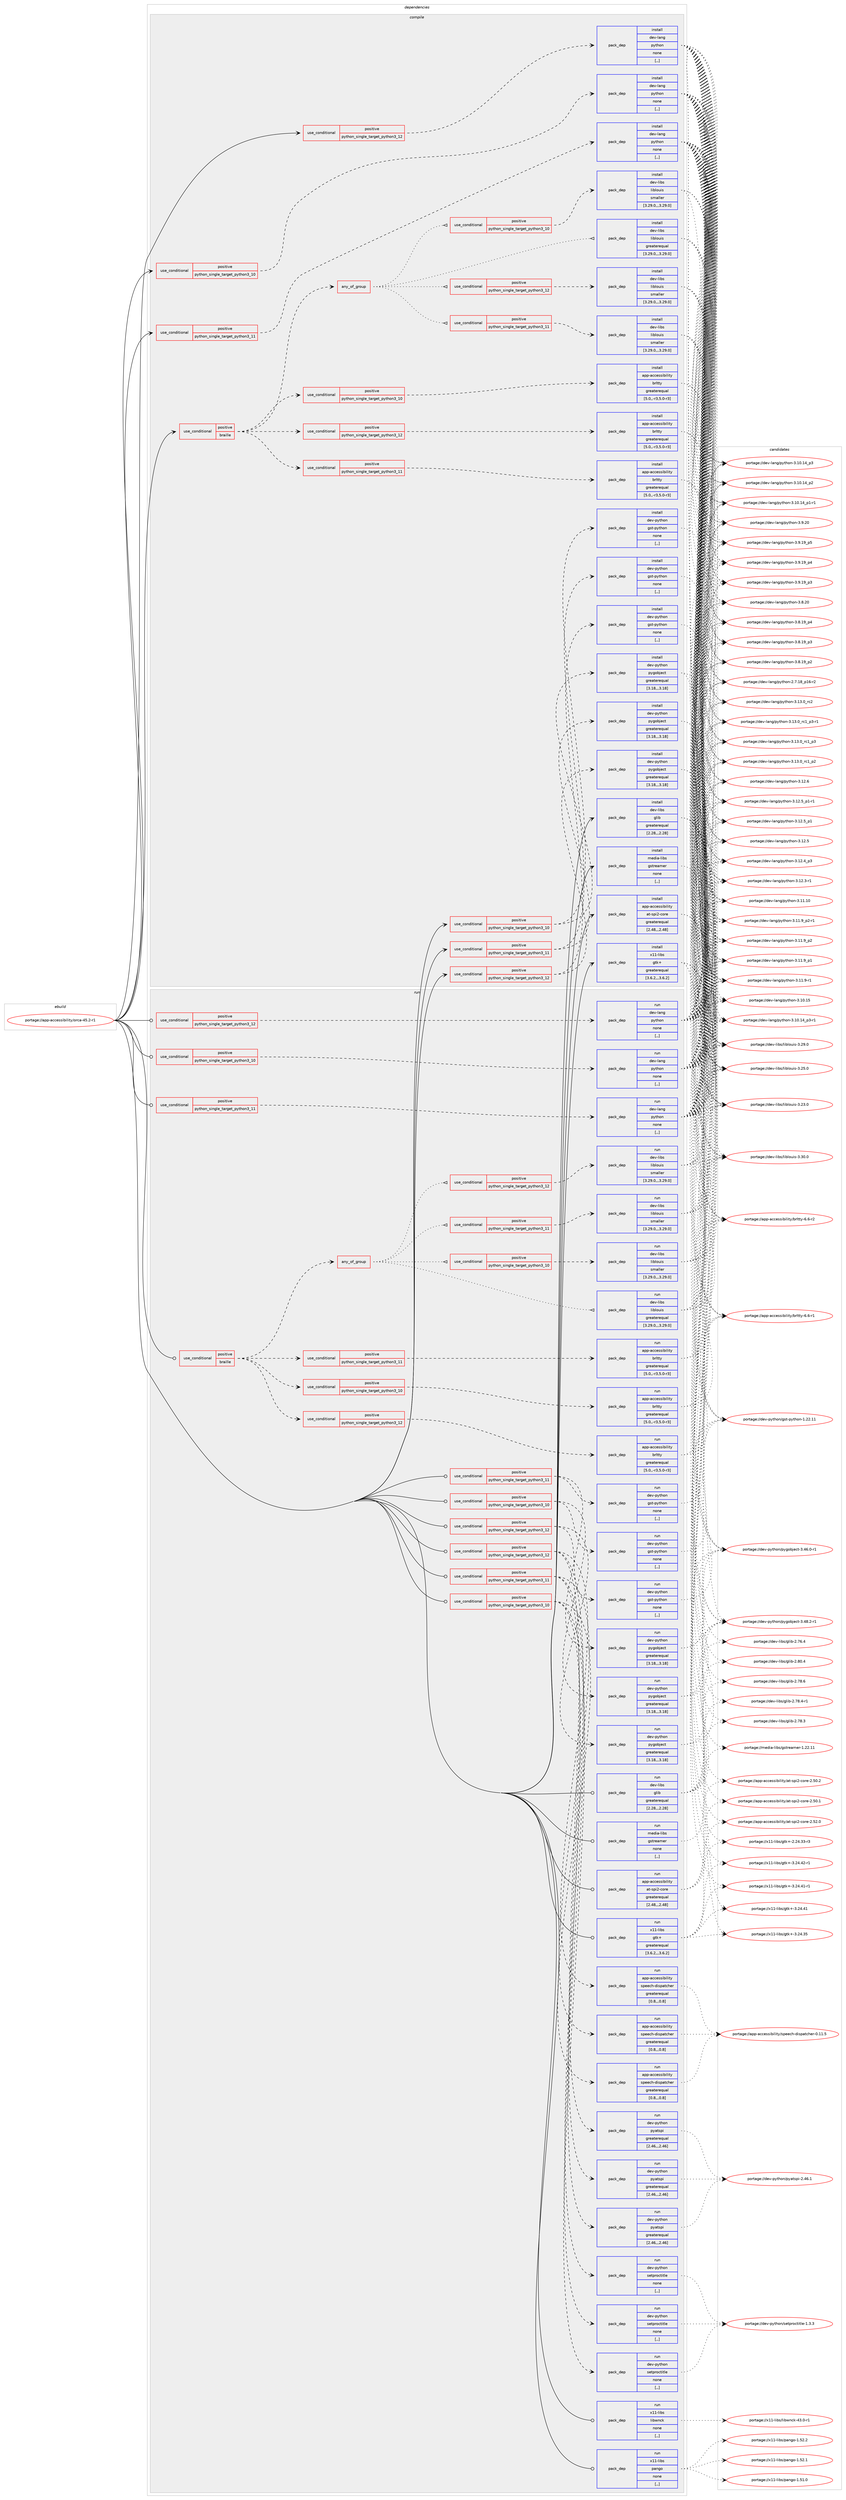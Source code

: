 digraph prolog {

# *************
# Graph options
# *************

newrank=true;
concentrate=true;
compound=true;
graph [rankdir=LR,fontname=Helvetica,fontsize=10,ranksep=1.5];#, ranksep=2.5, nodesep=0.2];
edge  [arrowhead=vee];
node  [fontname=Helvetica,fontsize=10];

# **********
# The ebuild
# **********

subgraph cluster_leftcol {
color=gray;
label=<<i>ebuild</i>>;
id [label="portage://app-accessibility/orca-45.2-r1", color=red, width=4, href="../app-accessibility/orca-45.2-r1.svg"];
}

# ****************
# The dependencies
# ****************

subgraph cluster_midcol {
color=gray;
label=<<i>dependencies</i>>;
subgraph cluster_compile {
fillcolor="#eeeeee";
style=filled;
label=<<i>compile</i>>;
subgraph cond129943 {
dependency494703 [label=<<TABLE BORDER="0" CELLBORDER="1" CELLSPACING="0" CELLPADDING="4"><TR><TD ROWSPAN="3" CELLPADDING="10">use_conditional</TD></TR><TR><TD>positive</TD></TR><TR><TD>braille</TD></TR></TABLE>>, shape=none, color=red];
subgraph cond129944 {
dependency494704 [label=<<TABLE BORDER="0" CELLBORDER="1" CELLSPACING="0" CELLPADDING="4"><TR><TD ROWSPAN="3" CELLPADDING="10">use_conditional</TD></TR><TR><TD>positive</TD></TR><TR><TD>python_single_target_python3_10</TD></TR></TABLE>>, shape=none, color=red];
subgraph pack361159 {
dependency494705 [label=<<TABLE BORDER="0" CELLBORDER="1" CELLSPACING="0" CELLPADDING="4" WIDTH="220"><TR><TD ROWSPAN="6" CELLPADDING="30">pack_dep</TD></TR><TR><TD WIDTH="110">install</TD></TR><TR><TD>app-accessibility</TD></TR><TR><TD>brltty</TD></TR><TR><TD>greaterequal</TD></TR><TR><TD>[5.0,,-r3,5.0-r3]</TD></TR></TABLE>>, shape=none, color=blue];
}
dependency494704:e -> dependency494705:w [weight=20,style="dashed",arrowhead="vee"];
}
dependency494703:e -> dependency494704:w [weight=20,style="dashed",arrowhead="vee"];
subgraph cond129945 {
dependency494706 [label=<<TABLE BORDER="0" CELLBORDER="1" CELLSPACING="0" CELLPADDING="4"><TR><TD ROWSPAN="3" CELLPADDING="10">use_conditional</TD></TR><TR><TD>positive</TD></TR><TR><TD>python_single_target_python3_11</TD></TR></TABLE>>, shape=none, color=red];
subgraph pack361160 {
dependency494707 [label=<<TABLE BORDER="0" CELLBORDER="1" CELLSPACING="0" CELLPADDING="4" WIDTH="220"><TR><TD ROWSPAN="6" CELLPADDING="30">pack_dep</TD></TR><TR><TD WIDTH="110">install</TD></TR><TR><TD>app-accessibility</TD></TR><TR><TD>brltty</TD></TR><TR><TD>greaterequal</TD></TR><TR><TD>[5.0,,-r3,5.0-r3]</TD></TR></TABLE>>, shape=none, color=blue];
}
dependency494706:e -> dependency494707:w [weight=20,style="dashed",arrowhead="vee"];
}
dependency494703:e -> dependency494706:w [weight=20,style="dashed",arrowhead="vee"];
subgraph cond129946 {
dependency494708 [label=<<TABLE BORDER="0" CELLBORDER="1" CELLSPACING="0" CELLPADDING="4"><TR><TD ROWSPAN="3" CELLPADDING="10">use_conditional</TD></TR><TR><TD>positive</TD></TR><TR><TD>python_single_target_python3_12</TD></TR></TABLE>>, shape=none, color=red];
subgraph pack361161 {
dependency494709 [label=<<TABLE BORDER="0" CELLBORDER="1" CELLSPACING="0" CELLPADDING="4" WIDTH="220"><TR><TD ROWSPAN="6" CELLPADDING="30">pack_dep</TD></TR><TR><TD WIDTH="110">install</TD></TR><TR><TD>app-accessibility</TD></TR><TR><TD>brltty</TD></TR><TR><TD>greaterequal</TD></TR><TR><TD>[5.0,,-r3,5.0-r3]</TD></TR></TABLE>>, shape=none, color=blue];
}
dependency494708:e -> dependency494709:w [weight=20,style="dashed",arrowhead="vee"];
}
dependency494703:e -> dependency494708:w [weight=20,style="dashed",arrowhead="vee"];
subgraph any3372 {
dependency494710 [label=<<TABLE BORDER="0" CELLBORDER="1" CELLSPACING="0" CELLPADDING="4"><TR><TD CELLPADDING="10">any_of_group</TD></TR></TABLE>>, shape=none, color=red];subgraph pack361162 {
dependency494711 [label=<<TABLE BORDER="0" CELLBORDER="1" CELLSPACING="0" CELLPADDING="4" WIDTH="220"><TR><TD ROWSPAN="6" CELLPADDING="30">pack_dep</TD></TR><TR><TD WIDTH="110">install</TD></TR><TR><TD>dev-libs</TD></TR><TR><TD>liblouis</TD></TR><TR><TD>greaterequal</TD></TR><TR><TD>[3.29.0,,,3.29.0]</TD></TR></TABLE>>, shape=none, color=blue];
}
dependency494710:e -> dependency494711:w [weight=20,style="dotted",arrowhead="oinv"];
subgraph cond129947 {
dependency494712 [label=<<TABLE BORDER="0" CELLBORDER="1" CELLSPACING="0" CELLPADDING="4"><TR><TD ROWSPAN="3" CELLPADDING="10">use_conditional</TD></TR><TR><TD>positive</TD></TR><TR><TD>python_single_target_python3_10</TD></TR></TABLE>>, shape=none, color=red];
subgraph pack361163 {
dependency494713 [label=<<TABLE BORDER="0" CELLBORDER="1" CELLSPACING="0" CELLPADDING="4" WIDTH="220"><TR><TD ROWSPAN="6" CELLPADDING="30">pack_dep</TD></TR><TR><TD WIDTH="110">install</TD></TR><TR><TD>dev-libs</TD></TR><TR><TD>liblouis</TD></TR><TR><TD>smaller</TD></TR><TR><TD>[3.29.0,,,3.29.0]</TD></TR></TABLE>>, shape=none, color=blue];
}
dependency494712:e -> dependency494713:w [weight=20,style="dashed",arrowhead="vee"];
}
dependency494710:e -> dependency494712:w [weight=20,style="dotted",arrowhead="oinv"];
subgraph cond129948 {
dependency494714 [label=<<TABLE BORDER="0" CELLBORDER="1" CELLSPACING="0" CELLPADDING="4"><TR><TD ROWSPAN="3" CELLPADDING="10">use_conditional</TD></TR><TR><TD>positive</TD></TR><TR><TD>python_single_target_python3_11</TD></TR></TABLE>>, shape=none, color=red];
subgraph pack361164 {
dependency494715 [label=<<TABLE BORDER="0" CELLBORDER="1" CELLSPACING="0" CELLPADDING="4" WIDTH="220"><TR><TD ROWSPAN="6" CELLPADDING="30">pack_dep</TD></TR><TR><TD WIDTH="110">install</TD></TR><TR><TD>dev-libs</TD></TR><TR><TD>liblouis</TD></TR><TR><TD>smaller</TD></TR><TR><TD>[3.29.0,,,3.29.0]</TD></TR></TABLE>>, shape=none, color=blue];
}
dependency494714:e -> dependency494715:w [weight=20,style="dashed",arrowhead="vee"];
}
dependency494710:e -> dependency494714:w [weight=20,style="dotted",arrowhead="oinv"];
subgraph cond129949 {
dependency494716 [label=<<TABLE BORDER="0" CELLBORDER="1" CELLSPACING="0" CELLPADDING="4"><TR><TD ROWSPAN="3" CELLPADDING="10">use_conditional</TD></TR><TR><TD>positive</TD></TR><TR><TD>python_single_target_python3_12</TD></TR></TABLE>>, shape=none, color=red];
subgraph pack361165 {
dependency494717 [label=<<TABLE BORDER="0" CELLBORDER="1" CELLSPACING="0" CELLPADDING="4" WIDTH="220"><TR><TD ROWSPAN="6" CELLPADDING="30">pack_dep</TD></TR><TR><TD WIDTH="110">install</TD></TR><TR><TD>dev-libs</TD></TR><TR><TD>liblouis</TD></TR><TR><TD>smaller</TD></TR><TR><TD>[3.29.0,,,3.29.0]</TD></TR></TABLE>>, shape=none, color=blue];
}
dependency494716:e -> dependency494717:w [weight=20,style="dashed",arrowhead="vee"];
}
dependency494710:e -> dependency494716:w [weight=20,style="dotted",arrowhead="oinv"];
}
dependency494703:e -> dependency494710:w [weight=20,style="dashed",arrowhead="vee"];
}
id:e -> dependency494703:w [weight=20,style="solid",arrowhead="vee"];
subgraph cond129950 {
dependency494718 [label=<<TABLE BORDER="0" CELLBORDER="1" CELLSPACING="0" CELLPADDING="4"><TR><TD ROWSPAN="3" CELLPADDING="10">use_conditional</TD></TR><TR><TD>positive</TD></TR><TR><TD>python_single_target_python3_10</TD></TR></TABLE>>, shape=none, color=red];
subgraph pack361166 {
dependency494719 [label=<<TABLE BORDER="0" CELLBORDER="1" CELLSPACING="0" CELLPADDING="4" WIDTH="220"><TR><TD ROWSPAN="6" CELLPADDING="30">pack_dep</TD></TR><TR><TD WIDTH="110">install</TD></TR><TR><TD>dev-lang</TD></TR><TR><TD>python</TD></TR><TR><TD>none</TD></TR><TR><TD>[,,]</TD></TR></TABLE>>, shape=none, color=blue];
}
dependency494718:e -> dependency494719:w [weight=20,style="dashed",arrowhead="vee"];
}
id:e -> dependency494718:w [weight=20,style="solid",arrowhead="vee"];
subgraph cond129951 {
dependency494720 [label=<<TABLE BORDER="0" CELLBORDER="1" CELLSPACING="0" CELLPADDING="4"><TR><TD ROWSPAN="3" CELLPADDING="10">use_conditional</TD></TR><TR><TD>positive</TD></TR><TR><TD>python_single_target_python3_10</TD></TR></TABLE>>, shape=none, color=red];
subgraph pack361167 {
dependency494721 [label=<<TABLE BORDER="0" CELLBORDER="1" CELLSPACING="0" CELLPADDING="4" WIDTH="220"><TR><TD ROWSPAN="6" CELLPADDING="30">pack_dep</TD></TR><TR><TD WIDTH="110">install</TD></TR><TR><TD>dev-python</TD></TR><TR><TD>gst-python</TD></TR><TR><TD>none</TD></TR><TR><TD>[,,]</TD></TR></TABLE>>, shape=none, color=blue];
}
dependency494720:e -> dependency494721:w [weight=20,style="dashed",arrowhead="vee"];
subgraph pack361168 {
dependency494722 [label=<<TABLE BORDER="0" CELLBORDER="1" CELLSPACING="0" CELLPADDING="4" WIDTH="220"><TR><TD ROWSPAN="6" CELLPADDING="30">pack_dep</TD></TR><TR><TD WIDTH="110">install</TD></TR><TR><TD>dev-python</TD></TR><TR><TD>pygobject</TD></TR><TR><TD>greaterequal</TD></TR><TR><TD>[3.18,,,3.18]</TD></TR></TABLE>>, shape=none, color=blue];
}
dependency494720:e -> dependency494722:w [weight=20,style="dashed",arrowhead="vee"];
}
id:e -> dependency494720:w [weight=20,style="solid",arrowhead="vee"];
subgraph cond129952 {
dependency494723 [label=<<TABLE BORDER="0" CELLBORDER="1" CELLSPACING="0" CELLPADDING="4"><TR><TD ROWSPAN="3" CELLPADDING="10">use_conditional</TD></TR><TR><TD>positive</TD></TR><TR><TD>python_single_target_python3_11</TD></TR></TABLE>>, shape=none, color=red];
subgraph pack361169 {
dependency494724 [label=<<TABLE BORDER="0" CELLBORDER="1" CELLSPACING="0" CELLPADDING="4" WIDTH="220"><TR><TD ROWSPAN="6" CELLPADDING="30">pack_dep</TD></TR><TR><TD WIDTH="110">install</TD></TR><TR><TD>dev-lang</TD></TR><TR><TD>python</TD></TR><TR><TD>none</TD></TR><TR><TD>[,,]</TD></TR></TABLE>>, shape=none, color=blue];
}
dependency494723:e -> dependency494724:w [weight=20,style="dashed",arrowhead="vee"];
}
id:e -> dependency494723:w [weight=20,style="solid",arrowhead="vee"];
subgraph cond129953 {
dependency494725 [label=<<TABLE BORDER="0" CELLBORDER="1" CELLSPACING="0" CELLPADDING="4"><TR><TD ROWSPAN="3" CELLPADDING="10">use_conditional</TD></TR><TR><TD>positive</TD></TR><TR><TD>python_single_target_python3_11</TD></TR></TABLE>>, shape=none, color=red];
subgraph pack361170 {
dependency494726 [label=<<TABLE BORDER="0" CELLBORDER="1" CELLSPACING="0" CELLPADDING="4" WIDTH="220"><TR><TD ROWSPAN="6" CELLPADDING="30">pack_dep</TD></TR><TR><TD WIDTH="110">install</TD></TR><TR><TD>dev-python</TD></TR><TR><TD>gst-python</TD></TR><TR><TD>none</TD></TR><TR><TD>[,,]</TD></TR></TABLE>>, shape=none, color=blue];
}
dependency494725:e -> dependency494726:w [weight=20,style="dashed",arrowhead="vee"];
subgraph pack361171 {
dependency494727 [label=<<TABLE BORDER="0" CELLBORDER="1" CELLSPACING="0" CELLPADDING="4" WIDTH="220"><TR><TD ROWSPAN="6" CELLPADDING="30">pack_dep</TD></TR><TR><TD WIDTH="110">install</TD></TR><TR><TD>dev-python</TD></TR><TR><TD>pygobject</TD></TR><TR><TD>greaterequal</TD></TR><TR><TD>[3.18,,,3.18]</TD></TR></TABLE>>, shape=none, color=blue];
}
dependency494725:e -> dependency494727:w [weight=20,style="dashed",arrowhead="vee"];
}
id:e -> dependency494725:w [weight=20,style="solid",arrowhead="vee"];
subgraph cond129954 {
dependency494728 [label=<<TABLE BORDER="0" CELLBORDER="1" CELLSPACING="0" CELLPADDING="4"><TR><TD ROWSPAN="3" CELLPADDING="10">use_conditional</TD></TR><TR><TD>positive</TD></TR><TR><TD>python_single_target_python3_12</TD></TR></TABLE>>, shape=none, color=red];
subgraph pack361172 {
dependency494729 [label=<<TABLE BORDER="0" CELLBORDER="1" CELLSPACING="0" CELLPADDING="4" WIDTH="220"><TR><TD ROWSPAN="6" CELLPADDING="30">pack_dep</TD></TR><TR><TD WIDTH="110">install</TD></TR><TR><TD>dev-lang</TD></TR><TR><TD>python</TD></TR><TR><TD>none</TD></TR><TR><TD>[,,]</TD></TR></TABLE>>, shape=none, color=blue];
}
dependency494728:e -> dependency494729:w [weight=20,style="dashed",arrowhead="vee"];
}
id:e -> dependency494728:w [weight=20,style="solid",arrowhead="vee"];
subgraph cond129955 {
dependency494730 [label=<<TABLE BORDER="0" CELLBORDER="1" CELLSPACING="0" CELLPADDING="4"><TR><TD ROWSPAN="3" CELLPADDING="10">use_conditional</TD></TR><TR><TD>positive</TD></TR><TR><TD>python_single_target_python3_12</TD></TR></TABLE>>, shape=none, color=red];
subgraph pack361173 {
dependency494731 [label=<<TABLE BORDER="0" CELLBORDER="1" CELLSPACING="0" CELLPADDING="4" WIDTH="220"><TR><TD ROWSPAN="6" CELLPADDING="30">pack_dep</TD></TR><TR><TD WIDTH="110">install</TD></TR><TR><TD>dev-python</TD></TR><TR><TD>gst-python</TD></TR><TR><TD>none</TD></TR><TR><TD>[,,]</TD></TR></TABLE>>, shape=none, color=blue];
}
dependency494730:e -> dependency494731:w [weight=20,style="dashed",arrowhead="vee"];
subgraph pack361174 {
dependency494732 [label=<<TABLE BORDER="0" CELLBORDER="1" CELLSPACING="0" CELLPADDING="4" WIDTH="220"><TR><TD ROWSPAN="6" CELLPADDING="30">pack_dep</TD></TR><TR><TD WIDTH="110">install</TD></TR><TR><TD>dev-python</TD></TR><TR><TD>pygobject</TD></TR><TR><TD>greaterequal</TD></TR><TR><TD>[3.18,,,3.18]</TD></TR></TABLE>>, shape=none, color=blue];
}
dependency494730:e -> dependency494732:w [weight=20,style="dashed",arrowhead="vee"];
}
id:e -> dependency494730:w [weight=20,style="solid",arrowhead="vee"];
subgraph pack361175 {
dependency494733 [label=<<TABLE BORDER="0" CELLBORDER="1" CELLSPACING="0" CELLPADDING="4" WIDTH="220"><TR><TD ROWSPAN="6" CELLPADDING="30">pack_dep</TD></TR><TR><TD WIDTH="110">install</TD></TR><TR><TD>app-accessibility</TD></TR><TR><TD>at-spi2-core</TD></TR><TR><TD>greaterequal</TD></TR><TR><TD>[2.48,,,2.48]</TD></TR></TABLE>>, shape=none, color=blue];
}
id:e -> dependency494733:w [weight=20,style="solid",arrowhead="vee"];
subgraph pack361176 {
dependency494734 [label=<<TABLE BORDER="0" CELLBORDER="1" CELLSPACING="0" CELLPADDING="4" WIDTH="220"><TR><TD ROWSPAN="6" CELLPADDING="30">pack_dep</TD></TR><TR><TD WIDTH="110">install</TD></TR><TR><TD>dev-libs</TD></TR><TR><TD>glib</TD></TR><TR><TD>greaterequal</TD></TR><TR><TD>[2.28,,,2.28]</TD></TR></TABLE>>, shape=none, color=blue];
}
id:e -> dependency494734:w [weight=20,style="solid",arrowhead="vee"];
subgraph pack361177 {
dependency494735 [label=<<TABLE BORDER="0" CELLBORDER="1" CELLSPACING="0" CELLPADDING="4" WIDTH="220"><TR><TD ROWSPAN="6" CELLPADDING="30">pack_dep</TD></TR><TR><TD WIDTH="110">install</TD></TR><TR><TD>media-libs</TD></TR><TR><TD>gstreamer</TD></TR><TR><TD>none</TD></TR><TR><TD>[,,]</TD></TR></TABLE>>, shape=none, color=blue];
}
id:e -> dependency494735:w [weight=20,style="solid",arrowhead="vee"];
subgraph pack361178 {
dependency494736 [label=<<TABLE BORDER="0" CELLBORDER="1" CELLSPACING="0" CELLPADDING="4" WIDTH="220"><TR><TD ROWSPAN="6" CELLPADDING="30">pack_dep</TD></TR><TR><TD WIDTH="110">install</TD></TR><TR><TD>x11-libs</TD></TR><TR><TD>gtk+</TD></TR><TR><TD>greaterequal</TD></TR><TR><TD>[3.6.2,,,3.6.2]</TD></TR></TABLE>>, shape=none, color=blue];
}
id:e -> dependency494736:w [weight=20,style="solid",arrowhead="vee"];
}
subgraph cluster_compileandrun {
fillcolor="#eeeeee";
style=filled;
label=<<i>compile and run</i>>;
}
subgraph cluster_run {
fillcolor="#eeeeee";
style=filled;
label=<<i>run</i>>;
subgraph cond129956 {
dependency494737 [label=<<TABLE BORDER="0" CELLBORDER="1" CELLSPACING="0" CELLPADDING="4"><TR><TD ROWSPAN="3" CELLPADDING="10">use_conditional</TD></TR><TR><TD>positive</TD></TR><TR><TD>braille</TD></TR></TABLE>>, shape=none, color=red];
subgraph cond129957 {
dependency494738 [label=<<TABLE BORDER="0" CELLBORDER="1" CELLSPACING="0" CELLPADDING="4"><TR><TD ROWSPAN="3" CELLPADDING="10">use_conditional</TD></TR><TR><TD>positive</TD></TR><TR><TD>python_single_target_python3_10</TD></TR></TABLE>>, shape=none, color=red];
subgraph pack361179 {
dependency494739 [label=<<TABLE BORDER="0" CELLBORDER="1" CELLSPACING="0" CELLPADDING="4" WIDTH="220"><TR><TD ROWSPAN="6" CELLPADDING="30">pack_dep</TD></TR><TR><TD WIDTH="110">run</TD></TR><TR><TD>app-accessibility</TD></TR><TR><TD>brltty</TD></TR><TR><TD>greaterequal</TD></TR><TR><TD>[5.0,,-r3,5.0-r3]</TD></TR></TABLE>>, shape=none, color=blue];
}
dependency494738:e -> dependency494739:w [weight=20,style="dashed",arrowhead="vee"];
}
dependency494737:e -> dependency494738:w [weight=20,style="dashed",arrowhead="vee"];
subgraph cond129958 {
dependency494740 [label=<<TABLE BORDER="0" CELLBORDER="1" CELLSPACING="0" CELLPADDING="4"><TR><TD ROWSPAN="3" CELLPADDING="10">use_conditional</TD></TR><TR><TD>positive</TD></TR><TR><TD>python_single_target_python3_11</TD></TR></TABLE>>, shape=none, color=red];
subgraph pack361180 {
dependency494741 [label=<<TABLE BORDER="0" CELLBORDER="1" CELLSPACING="0" CELLPADDING="4" WIDTH="220"><TR><TD ROWSPAN="6" CELLPADDING="30">pack_dep</TD></TR><TR><TD WIDTH="110">run</TD></TR><TR><TD>app-accessibility</TD></TR><TR><TD>brltty</TD></TR><TR><TD>greaterequal</TD></TR><TR><TD>[5.0,,-r3,5.0-r3]</TD></TR></TABLE>>, shape=none, color=blue];
}
dependency494740:e -> dependency494741:w [weight=20,style="dashed",arrowhead="vee"];
}
dependency494737:e -> dependency494740:w [weight=20,style="dashed",arrowhead="vee"];
subgraph cond129959 {
dependency494742 [label=<<TABLE BORDER="0" CELLBORDER="1" CELLSPACING="0" CELLPADDING="4"><TR><TD ROWSPAN="3" CELLPADDING="10">use_conditional</TD></TR><TR><TD>positive</TD></TR><TR><TD>python_single_target_python3_12</TD></TR></TABLE>>, shape=none, color=red];
subgraph pack361181 {
dependency494743 [label=<<TABLE BORDER="0" CELLBORDER="1" CELLSPACING="0" CELLPADDING="4" WIDTH="220"><TR><TD ROWSPAN="6" CELLPADDING="30">pack_dep</TD></TR><TR><TD WIDTH="110">run</TD></TR><TR><TD>app-accessibility</TD></TR><TR><TD>brltty</TD></TR><TR><TD>greaterequal</TD></TR><TR><TD>[5.0,,-r3,5.0-r3]</TD></TR></TABLE>>, shape=none, color=blue];
}
dependency494742:e -> dependency494743:w [weight=20,style="dashed",arrowhead="vee"];
}
dependency494737:e -> dependency494742:w [weight=20,style="dashed",arrowhead="vee"];
subgraph any3373 {
dependency494744 [label=<<TABLE BORDER="0" CELLBORDER="1" CELLSPACING="0" CELLPADDING="4"><TR><TD CELLPADDING="10">any_of_group</TD></TR></TABLE>>, shape=none, color=red];subgraph pack361182 {
dependency494745 [label=<<TABLE BORDER="0" CELLBORDER="1" CELLSPACING="0" CELLPADDING="4" WIDTH="220"><TR><TD ROWSPAN="6" CELLPADDING="30">pack_dep</TD></TR><TR><TD WIDTH="110">run</TD></TR><TR><TD>dev-libs</TD></TR><TR><TD>liblouis</TD></TR><TR><TD>greaterequal</TD></TR><TR><TD>[3.29.0,,,3.29.0]</TD></TR></TABLE>>, shape=none, color=blue];
}
dependency494744:e -> dependency494745:w [weight=20,style="dotted",arrowhead="oinv"];
subgraph cond129960 {
dependency494746 [label=<<TABLE BORDER="0" CELLBORDER="1" CELLSPACING="0" CELLPADDING="4"><TR><TD ROWSPAN="3" CELLPADDING="10">use_conditional</TD></TR><TR><TD>positive</TD></TR><TR><TD>python_single_target_python3_10</TD></TR></TABLE>>, shape=none, color=red];
subgraph pack361183 {
dependency494747 [label=<<TABLE BORDER="0" CELLBORDER="1" CELLSPACING="0" CELLPADDING="4" WIDTH="220"><TR><TD ROWSPAN="6" CELLPADDING="30">pack_dep</TD></TR><TR><TD WIDTH="110">run</TD></TR><TR><TD>dev-libs</TD></TR><TR><TD>liblouis</TD></TR><TR><TD>smaller</TD></TR><TR><TD>[3.29.0,,,3.29.0]</TD></TR></TABLE>>, shape=none, color=blue];
}
dependency494746:e -> dependency494747:w [weight=20,style="dashed",arrowhead="vee"];
}
dependency494744:e -> dependency494746:w [weight=20,style="dotted",arrowhead="oinv"];
subgraph cond129961 {
dependency494748 [label=<<TABLE BORDER="0" CELLBORDER="1" CELLSPACING="0" CELLPADDING="4"><TR><TD ROWSPAN="3" CELLPADDING="10">use_conditional</TD></TR><TR><TD>positive</TD></TR><TR><TD>python_single_target_python3_11</TD></TR></TABLE>>, shape=none, color=red];
subgraph pack361184 {
dependency494749 [label=<<TABLE BORDER="0" CELLBORDER="1" CELLSPACING="0" CELLPADDING="4" WIDTH="220"><TR><TD ROWSPAN="6" CELLPADDING="30">pack_dep</TD></TR><TR><TD WIDTH="110">run</TD></TR><TR><TD>dev-libs</TD></TR><TR><TD>liblouis</TD></TR><TR><TD>smaller</TD></TR><TR><TD>[3.29.0,,,3.29.0]</TD></TR></TABLE>>, shape=none, color=blue];
}
dependency494748:e -> dependency494749:w [weight=20,style="dashed",arrowhead="vee"];
}
dependency494744:e -> dependency494748:w [weight=20,style="dotted",arrowhead="oinv"];
subgraph cond129962 {
dependency494750 [label=<<TABLE BORDER="0" CELLBORDER="1" CELLSPACING="0" CELLPADDING="4"><TR><TD ROWSPAN="3" CELLPADDING="10">use_conditional</TD></TR><TR><TD>positive</TD></TR><TR><TD>python_single_target_python3_12</TD></TR></TABLE>>, shape=none, color=red];
subgraph pack361185 {
dependency494751 [label=<<TABLE BORDER="0" CELLBORDER="1" CELLSPACING="0" CELLPADDING="4" WIDTH="220"><TR><TD ROWSPAN="6" CELLPADDING="30">pack_dep</TD></TR><TR><TD WIDTH="110">run</TD></TR><TR><TD>dev-libs</TD></TR><TR><TD>liblouis</TD></TR><TR><TD>smaller</TD></TR><TR><TD>[3.29.0,,,3.29.0]</TD></TR></TABLE>>, shape=none, color=blue];
}
dependency494750:e -> dependency494751:w [weight=20,style="dashed",arrowhead="vee"];
}
dependency494744:e -> dependency494750:w [weight=20,style="dotted",arrowhead="oinv"];
}
dependency494737:e -> dependency494744:w [weight=20,style="dashed",arrowhead="vee"];
}
id:e -> dependency494737:w [weight=20,style="solid",arrowhead="odot"];
subgraph cond129963 {
dependency494752 [label=<<TABLE BORDER="0" CELLBORDER="1" CELLSPACING="0" CELLPADDING="4"><TR><TD ROWSPAN="3" CELLPADDING="10">use_conditional</TD></TR><TR><TD>positive</TD></TR><TR><TD>python_single_target_python3_10</TD></TR></TABLE>>, shape=none, color=red];
subgraph pack361186 {
dependency494753 [label=<<TABLE BORDER="0" CELLBORDER="1" CELLSPACING="0" CELLPADDING="4" WIDTH="220"><TR><TD ROWSPAN="6" CELLPADDING="30">pack_dep</TD></TR><TR><TD WIDTH="110">run</TD></TR><TR><TD>app-accessibility</TD></TR><TR><TD>speech-dispatcher</TD></TR><TR><TD>greaterequal</TD></TR><TR><TD>[0.8,,,0.8]</TD></TR></TABLE>>, shape=none, color=blue];
}
dependency494752:e -> dependency494753:w [weight=20,style="dashed",arrowhead="vee"];
subgraph pack361187 {
dependency494754 [label=<<TABLE BORDER="0" CELLBORDER="1" CELLSPACING="0" CELLPADDING="4" WIDTH="220"><TR><TD ROWSPAN="6" CELLPADDING="30">pack_dep</TD></TR><TR><TD WIDTH="110">run</TD></TR><TR><TD>dev-python</TD></TR><TR><TD>pyatspi</TD></TR><TR><TD>greaterequal</TD></TR><TR><TD>[2.46,,,2.46]</TD></TR></TABLE>>, shape=none, color=blue];
}
dependency494752:e -> dependency494754:w [weight=20,style="dashed",arrowhead="vee"];
subgraph pack361188 {
dependency494755 [label=<<TABLE BORDER="0" CELLBORDER="1" CELLSPACING="0" CELLPADDING="4" WIDTH="220"><TR><TD ROWSPAN="6" CELLPADDING="30">pack_dep</TD></TR><TR><TD WIDTH="110">run</TD></TR><TR><TD>dev-python</TD></TR><TR><TD>setproctitle</TD></TR><TR><TD>none</TD></TR><TR><TD>[,,]</TD></TR></TABLE>>, shape=none, color=blue];
}
dependency494752:e -> dependency494755:w [weight=20,style="dashed",arrowhead="vee"];
}
id:e -> dependency494752:w [weight=20,style="solid",arrowhead="odot"];
subgraph cond129964 {
dependency494756 [label=<<TABLE BORDER="0" CELLBORDER="1" CELLSPACING="0" CELLPADDING="4"><TR><TD ROWSPAN="3" CELLPADDING="10">use_conditional</TD></TR><TR><TD>positive</TD></TR><TR><TD>python_single_target_python3_10</TD></TR></TABLE>>, shape=none, color=red];
subgraph pack361189 {
dependency494757 [label=<<TABLE BORDER="0" CELLBORDER="1" CELLSPACING="0" CELLPADDING="4" WIDTH="220"><TR><TD ROWSPAN="6" CELLPADDING="30">pack_dep</TD></TR><TR><TD WIDTH="110">run</TD></TR><TR><TD>dev-lang</TD></TR><TR><TD>python</TD></TR><TR><TD>none</TD></TR><TR><TD>[,,]</TD></TR></TABLE>>, shape=none, color=blue];
}
dependency494756:e -> dependency494757:w [weight=20,style="dashed",arrowhead="vee"];
}
id:e -> dependency494756:w [weight=20,style="solid",arrowhead="odot"];
subgraph cond129965 {
dependency494758 [label=<<TABLE BORDER="0" CELLBORDER="1" CELLSPACING="0" CELLPADDING="4"><TR><TD ROWSPAN="3" CELLPADDING="10">use_conditional</TD></TR><TR><TD>positive</TD></TR><TR><TD>python_single_target_python3_10</TD></TR></TABLE>>, shape=none, color=red];
subgraph pack361190 {
dependency494759 [label=<<TABLE BORDER="0" CELLBORDER="1" CELLSPACING="0" CELLPADDING="4" WIDTH="220"><TR><TD ROWSPAN="6" CELLPADDING="30">pack_dep</TD></TR><TR><TD WIDTH="110">run</TD></TR><TR><TD>dev-python</TD></TR><TR><TD>gst-python</TD></TR><TR><TD>none</TD></TR><TR><TD>[,,]</TD></TR></TABLE>>, shape=none, color=blue];
}
dependency494758:e -> dependency494759:w [weight=20,style="dashed",arrowhead="vee"];
subgraph pack361191 {
dependency494760 [label=<<TABLE BORDER="0" CELLBORDER="1" CELLSPACING="0" CELLPADDING="4" WIDTH="220"><TR><TD ROWSPAN="6" CELLPADDING="30">pack_dep</TD></TR><TR><TD WIDTH="110">run</TD></TR><TR><TD>dev-python</TD></TR><TR><TD>pygobject</TD></TR><TR><TD>greaterequal</TD></TR><TR><TD>[3.18,,,3.18]</TD></TR></TABLE>>, shape=none, color=blue];
}
dependency494758:e -> dependency494760:w [weight=20,style="dashed",arrowhead="vee"];
}
id:e -> dependency494758:w [weight=20,style="solid",arrowhead="odot"];
subgraph cond129966 {
dependency494761 [label=<<TABLE BORDER="0" CELLBORDER="1" CELLSPACING="0" CELLPADDING="4"><TR><TD ROWSPAN="3" CELLPADDING="10">use_conditional</TD></TR><TR><TD>positive</TD></TR><TR><TD>python_single_target_python3_11</TD></TR></TABLE>>, shape=none, color=red];
subgraph pack361192 {
dependency494762 [label=<<TABLE BORDER="0" CELLBORDER="1" CELLSPACING="0" CELLPADDING="4" WIDTH="220"><TR><TD ROWSPAN="6" CELLPADDING="30">pack_dep</TD></TR><TR><TD WIDTH="110">run</TD></TR><TR><TD>app-accessibility</TD></TR><TR><TD>speech-dispatcher</TD></TR><TR><TD>greaterequal</TD></TR><TR><TD>[0.8,,,0.8]</TD></TR></TABLE>>, shape=none, color=blue];
}
dependency494761:e -> dependency494762:w [weight=20,style="dashed",arrowhead="vee"];
subgraph pack361193 {
dependency494763 [label=<<TABLE BORDER="0" CELLBORDER="1" CELLSPACING="0" CELLPADDING="4" WIDTH="220"><TR><TD ROWSPAN="6" CELLPADDING="30">pack_dep</TD></TR><TR><TD WIDTH="110">run</TD></TR><TR><TD>dev-python</TD></TR><TR><TD>pyatspi</TD></TR><TR><TD>greaterequal</TD></TR><TR><TD>[2.46,,,2.46]</TD></TR></TABLE>>, shape=none, color=blue];
}
dependency494761:e -> dependency494763:w [weight=20,style="dashed",arrowhead="vee"];
subgraph pack361194 {
dependency494764 [label=<<TABLE BORDER="0" CELLBORDER="1" CELLSPACING="0" CELLPADDING="4" WIDTH="220"><TR><TD ROWSPAN="6" CELLPADDING="30">pack_dep</TD></TR><TR><TD WIDTH="110">run</TD></TR><TR><TD>dev-python</TD></TR><TR><TD>setproctitle</TD></TR><TR><TD>none</TD></TR><TR><TD>[,,]</TD></TR></TABLE>>, shape=none, color=blue];
}
dependency494761:e -> dependency494764:w [weight=20,style="dashed",arrowhead="vee"];
}
id:e -> dependency494761:w [weight=20,style="solid",arrowhead="odot"];
subgraph cond129967 {
dependency494765 [label=<<TABLE BORDER="0" CELLBORDER="1" CELLSPACING="0" CELLPADDING="4"><TR><TD ROWSPAN="3" CELLPADDING="10">use_conditional</TD></TR><TR><TD>positive</TD></TR><TR><TD>python_single_target_python3_11</TD></TR></TABLE>>, shape=none, color=red];
subgraph pack361195 {
dependency494766 [label=<<TABLE BORDER="0" CELLBORDER="1" CELLSPACING="0" CELLPADDING="4" WIDTH="220"><TR><TD ROWSPAN="6" CELLPADDING="30">pack_dep</TD></TR><TR><TD WIDTH="110">run</TD></TR><TR><TD>dev-lang</TD></TR><TR><TD>python</TD></TR><TR><TD>none</TD></TR><TR><TD>[,,]</TD></TR></TABLE>>, shape=none, color=blue];
}
dependency494765:e -> dependency494766:w [weight=20,style="dashed",arrowhead="vee"];
}
id:e -> dependency494765:w [weight=20,style="solid",arrowhead="odot"];
subgraph cond129968 {
dependency494767 [label=<<TABLE BORDER="0" CELLBORDER="1" CELLSPACING="0" CELLPADDING="4"><TR><TD ROWSPAN="3" CELLPADDING="10">use_conditional</TD></TR><TR><TD>positive</TD></TR><TR><TD>python_single_target_python3_11</TD></TR></TABLE>>, shape=none, color=red];
subgraph pack361196 {
dependency494768 [label=<<TABLE BORDER="0" CELLBORDER="1" CELLSPACING="0" CELLPADDING="4" WIDTH="220"><TR><TD ROWSPAN="6" CELLPADDING="30">pack_dep</TD></TR><TR><TD WIDTH="110">run</TD></TR><TR><TD>dev-python</TD></TR><TR><TD>gst-python</TD></TR><TR><TD>none</TD></TR><TR><TD>[,,]</TD></TR></TABLE>>, shape=none, color=blue];
}
dependency494767:e -> dependency494768:w [weight=20,style="dashed",arrowhead="vee"];
subgraph pack361197 {
dependency494769 [label=<<TABLE BORDER="0" CELLBORDER="1" CELLSPACING="0" CELLPADDING="4" WIDTH="220"><TR><TD ROWSPAN="6" CELLPADDING="30">pack_dep</TD></TR><TR><TD WIDTH="110">run</TD></TR><TR><TD>dev-python</TD></TR><TR><TD>pygobject</TD></TR><TR><TD>greaterequal</TD></TR><TR><TD>[3.18,,,3.18]</TD></TR></TABLE>>, shape=none, color=blue];
}
dependency494767:e -> dependency494769:w [weight=20,style="dashed",arrowhead="vee"];
}
id:e -> dependency494767:w [weight=20,style="solid",arrowhead="odot"];
subgraph cond129969 {
dependency494770 [label=<<TABLE BORDER="0" CELLBORDER="1" CELLSPACING="0" CELLPADDING="4"><TR><TD ROWSPAN="3" CELLPADDING="10">use_conditional</TD></TR><TR><TD>positive</TD></TR><TR><TD>python_single_target_python3_12</TD></TR></TABLE>>, shape=none, color=red];
subgraph pack361198 {
dependency494771 [label=<<TABLE BORDER="0" CELLBORDER="1" CELLSPACING="0" CELLPADDING="4" WIDTH="220"><TR><TD ROWSPAN="6" CELLPADDING="30">pack_dep</TD></TR><TR><TD WIDTH="110">run</TD></TR><TR><TD>app-accessibility</TD></TR><TR><TD>speech-dispatcher</TD></TR><TR><TD>greaterequal</TD></TR><TR><TD>[0.8,,,0.8]</TD></TR></TABLE>>, shape=none, color=blue];
}
dependency494770:e -> dependency494771:w [weight=20,style="dashed",arrowhead="vee"];
subgraph pack361199 {
dependency494772 [label=<<TABLE BORDER="0" CELLBORDER="1" CELLSPACING="0" CELLPADDING="4" WIDTH="220"><TR><TD ROWSPAN="6" CELLPADDING="30">pack_dep</TD></TR><TR><TD WIDTH="110">run</TD></TR><TR><TD>dev-python</TD></TR><TR><TD>pyatspi</TD></TR><TR><TD>greaterequal</TD></TR><TR><TD>[2.46,,,2.46]</TD></TR></TABLE>>, shape=none, color=blue];
}
dependency494770:e -> dependency494772:w [weight=20,style="dashed",arrowhead="vee"];
subgraph pack361200 {
dependency494773 [label=<<TABLE BORDER="0" CELLBORDER="1" CELLSPACING="0" CELLPADDING="4" WIDTH="220"><TR><TD ROWSPAN="6" CELLPADDING="30">pack_dep</TD></TR><TR><TD WIDTH="110">run</TD></TR><TR><TD>dev-python</TD></TR><TR><TD>setproctitle</TD></TR><TR><TD>none</TD></TR><TR><TD>[,,]</TD></TR></TABLE>>, shape=none, color=blue];
}
dependency494770:e -> dependency494773:w [weight=20,style="dashed",arrowhead="vee"];
}
id:e -> dependency494770:w [weight=20,style="solid",arrowhead="odot"];
subgraph cond129970 {
dependency494774 [label=<<TABLE BORDER="0" CELLBORDER="1" CELLSPACING="0" CELLPADDING="4"><TR><TD ROWSPAN="3" CELLPADDING="10">use_conditional</TD></TR><TR><TD>positive</TD></TR><TR><TD>python_single_target_python3_12</TD></TR></TABLE>>, shape=none, color=red];
subgraph pack361201 {
dependency494775 [label=<<TABLE BORDER="0" CELLBORDER="1" CELLSPACING="0" CELLPADDING="4" WIDTH="220"><TR><TD ROWSPAN="6" CELLPADDING="30">pack_dep</TD></TR><TR><TD WIDTH="110">run</TD></TR><TR><TD>dev-lang</TD></TR><TR><TD>python</TD></TR><TR><TD>none</TD></TR><TR><TD>[,,]</TD></TR></TABLE>>, shape=none, color=blue];
}
dependency494774:e -> dependency494775:w [weight=20,style="dashed",arrowhead="vee"];
}
id:e -> dependency494774:w [weight=20,style="solid",arrowhead="odot"];
subgraph cond129971 {
dependency494776 [label=<<TABLE BORDER="0" CELLBORDER="1" CELLSPACING="0" CELLPADDING="4"><TR><TD ROWSPAN="3" CELLPADDING="10">use_conditional</TD></TR><TR><TD>positive</TD></TR><TR><TD>python_single_target_python3_12</TD></TR></TABLE>>, shape=none, color=red];
subgraph pack361202 {
dependency494777 [label=<<TABLE BORDER="0" CELLBORDER="1" CELLSPACING="0" CELLPADDING="4" WIDTH="220"><TR><TD ROWSPAN="6" CELLPADDING="30">pack_dep</TD></TR><TR><TD WIDTH="110">run</TD></TR><TR><TD>dev-python</TD></TR><TR><TD>gst-python</TD></TR><TR><TD>none</TD></TR><TR><TD>[,,]</TD></TR></TABLE>>, shape=none, color=blue];
}
dependency494776:e -> dependency494777:w [weight=20,style="dashed",arrowhead="vee"];
subgraph pack361203 {
dependency494778 [label=<<TABLE BORDER="0" CELLBORDER="1" CELLSPACING="0" CELLPADDING="4" WIDTH="220"><TR><TD ROWSPAN="6" CELLPADDING="30">pack_dep</TD></TR><TR><TD WIDTH="110">run</TD></TR><TR><TD>dev-python</TD></TR><TR><TD>pygobject</TD></TR><TR><TD>greaterequal</TD></TR><TR><TD>[3.18,,,3.18]</TD></TR></TABLE>>, shape=none, color=blue];
}
dependency494776:e -> dependency494778:w [weight=20,style="dashed",arrowhead="vee"];
}
id:e -> dependency494776:w [weight=20,style="solid",arrowhead="odot"];
subgraph pack361204 {
dependency494779 [label=<<TABLE BORDER="0" CELLBORDER="1" CELLSPACING="0" CELLPADDING="4" WIDTH="220"><TR><TD ROWSPAN="6" CELLPADDING="30">pack_dep</TD></TR><TR><TD WIDTH="110">run</TD></TR><TR><TD>app-accessibility</TD></TR><TR><TD>at-spi2-core</TD></TR><TR><TD>greaterequal</TD></TR><TR><TD>[2.48,,,2.48]</TD></TR></TABLE>>, shape=none, color=blue];
}
id:e -> dependency494779:w [weight=20,style="solid",arrowhead="odot"];
subgraph pack361205 {
dependency494780 [label=<<TABLE BORDER="0" CELLBORDER="1" CELLSPACING="0" CELLPADDING="4" WIDTH="220"><TR><TD ROWSPAN="6" CELLPADDING="30">pack_dep</TD></TR><TR><TD WIDTH="110">run</TD></TR><TR><TD>dev-libs</TD></TR><TR><TD>glib</TD></TR><TR><TD>greaterequal</TD></TR><TR><TD>[2.28,,,2.28]</TD></TR></TABLE>>, shape=none, color=blue];
}
id:e -> dependency494780:w [weight=20,style="solid",arrowhead="odot"];
subgraph pack361206 {
dependency494781 [label=<<TABLE BORDER="0" CELLBORDER="1" CELLSPACING="0" CELLPADDING="4" WIDTH="220"><TR><TD ROWSPAN="6" CELLPADDING="30">pack_dep</TD></TR><TR><TD WIDTH="110">run</TD></TR><TR><TD>media-libs</TD></TR><TR><TD>gstreamer</TD></TR><TR><TD>none</TD></TR><TR><TD>[,,]</TD></TR></TABLE>>, shape=none, color=blue];
}
id:e -> dependency494781:w [weight=20,style="solid",arrowhead="odot"];
subgraph pack361207 {
dependency494782 [label=<<TABLE BORDER="0" CELLBORDER="1" CELLSPACING="0" CELLPADDING="4" WIDTH="220"><TR><TD ROWSPAN="6" CELLPADDING="30">pack_dep</TD></TR><TR><TD WIDTH="110">run</TD></TR><TR><TD>x11-libs</TD></TR><TR><TD>gtk+</TD></TR><TR><TD>greaterequal</TD></TR><TR><TD>[3.6.2,,,3.6.2]</TD></TR></TABLE>>, shape=none, color=blue];
}
id:e -> dependency494782:w [weight=20,style="solid",arrowhead="odot"];
subgraph pack361208 {
dependency494783 [label=<<TABLE BORDER="0" CELLBORDER="1" CELLSPACING="0" CELLPADDING="4" WIDTH="220"><TR><TD ROWSPAN="6" CELLPADDING="30">pack_dep</TD></TR><TR><TD WIDTH="110">run</TD></TR><TR><TD>x11-libs</TD></TR><TR><TD>libwnck</TD></TR><TR><TD>none</TD></TR><TR><TD>[,,]</TD></TR></TABLE>>, shape=none, color=blue];
}
id:e -> dependency494783:w [weight=20,style="solid",arrowhead="odot"];
subgraph pack361209 {
dependency494784 [label=<<TABLE BORDER="0" CELLBORDER="1" CELLSPACING="0" CELLPADDING="4" WIDTH="220"><TR><TD ROWSPAN="6" CELLPADDING="30">pack_dep</TD></TR><TR><TD WIDTH="110">run</TD></TR><TR><TD>x11-libs</TD></TR><TR><TD>pango</TD></TR><TR><TD>none</TD></TR><TR><TD>[,,]</TD></TR></TABLE>>, shape=none, color=blue];
}
id:e -> dependency494784:w [weight=20,style="solid",arrowhead="odot"];
}
}

# **************
# The candidates
# **************

subgraph cluster_choices {
rank=same;
color=gray;
label=<<i>candidates</i>>;

subgraph choice361159 {
color=black;
nodesep=1;
choice9711211245979999101115115105981051081051161214798114108116116121455446544511450 [label="portage://app-accessibility/brltty-6.6-r2", color=red, width=4,href="../app-accessibility/brltty-6.6-r2.svg"];
choice9711211245979999101115115105981051081051161214798114108116116121455446544511449 [label="portage://app-accessibility/brltty-6.6-r1", color=red, width=4,href="../app-accessibility/brltty-6.6-r1.svg"];
dependency494705:e -> choice9711211245979999101115115105981051081051161214798114108116116121455446544511450:w [style=dotted,weight="100"];
dependency494705:e -> choice9711211245979999101115115105981051081051161214798114108116116121455446544511449:w [style=dotted,weight="100"];
}
subgraph choice361160 {
color=black;
nodesep=1;
choice9711211245979999101115115105981051081051161214798114108116116121455446544511450 [label="portage://app-accessibility/brltty-6.6-r2", color=red, width=4,href="../app-accessibility/brltty-6.6-r2.svg"];
choice9711211245979999101115115105981051081051161214798114108116116121455446544511449 [label="portage://app-accessibility/brltty-6.6-r1", color=red, width=4,href="../app-accessibility/brltty-6.6-r1.svg"];
dependency494707:e -> choice9711211245979999101115115105981051081051161214798114108116116121455446544511450:w [style=dotted,weight="100"];
dependency494707:e -> choice9711211245979999101115115105981051081051161214798114108116116121455446544511449:w [style=dotted,weight="100"];
}
subgraph choice361161 {
color=black;
nodesep=1;
choice9711211245979999101115115105981051081051161214798114108116116121455446544511450 [label="portage://app-accessibility/brltty-6.6-r2", color=red, width=4,href="../app-accessibility/brltty-6.6-r2.svg"];
choice9711211245979999101115115105981051081051161214798114108116116121455446544511449 [label="portage://app-accessibility/brltty-6.6-r1", color=red, width=4,href="../app-accessibility/brltty-6.6-r1.svg"];
dependency494709:e -> choice9711211245979999101115115105981051081051161214798114108116116121455446544511450:w [style=dotted,weight="100"];
dependency494709:e -> choice9711211245979999101115115105981051081051161214798114108116116121455446544511449:w [style=dotted,weight="100"];
}
subgraph choice361162 {
color=black;
nodesep=1;
choice1001011184510810598115471081059810811111710511545514651484648 [label="portage://dev-libs/liblouis-3.30.0", color=red, width=4,href="../dev-libs/liblouis-3.30.0.svg"];
choice1001011184510810598115471081059810811111710511545514650574648 [label="portage://dev-libs/liblouis-3.29.0", color=red, width=4,href="../dev-libs/liblouis-3.29.0.svg"];
choice1001011184510810598115471081059810811111710511545514650534648 [label="portage://dev-libs/liblouis-3.25.0", color=red, width=4,href="../dev-libs/liblouis-3.25.0.svg"];
choice1001011184510810598115471081059810811111710511545514650514648 [label="portage://dev-libs/liblouis-3.23.0", color=red, width=4,href="../dev-libs/liblouis-3.23.0.svg"];
dependency494711:e -> choice1001011184510810598115471081059810811111710511545514651484648:w [style=dotted,weight="100"];
dependency494711:e -> choice1001011184510810598115471081059810811111710511545514650574648:w [style=dotted,weight="100"];
dependency494711:e -> choice1001011184510810598115471081059810811111710511545514650534648:w [style=dotted,weight="100"];
dependency494711:e -> choice1001011184510810598115471081059810811111710511545514650514648:w [style=dotted,weight="100"];
}
subgraph choice361163 {
color=black;
nodesep=1;
choice1001011184510810598115471081059810811111710511545514651484648 [label="portage://dev-libs/liblouis-3.30.0", color=red, width=4,href="../dev-libs/liblouis-3.30.0.svg"];
choice1001011184510810598115471081059810811111710511545514650574648 [label="portage://dev-libs/liblouis-3.29.0", color=red, width=4,href="../dev-libs/liblouis-3.29.0.svg"];
choice1001011184510810598115471081059810811111710511545514650534648 [label="portage://dev-libs/liblouis-3.25.0", color=red, width=4,href="../dev-libs/liblouis-3.25.0.svg"];
choice1001011184510810598115471081059810811111710511545514650514648 [label="portage://dev-libs/liblouis-3.23.0", color=red, width=4,href="../dev-libs/liblouis-3.23.0.svg"];
dependency494713:e -> choice1001011184510810598115471081059810811111710511545514651484648:w [style=dotted,weight="100"];
dependency494713:e -> choice1001011184510810598115471081059810811111710511545514650574648:w [style=dotted,weight="100"];
dependency494713:e -> choice1001011184510810598115471081059810811111710511545514650534648:w [style=dotted,weight="100"];
dependency494713:e -> choice1001011184510810598115471081059810811111710511545514650514648:w [style=dotted,weight="100"];
}
subgraph choice361164 {
color=black;
nodesep=1;
choice1001011184510810598115471081059810811111710511545514651484648 [label="portage://dev-libs/liblouis-3.30.0", color=red, width=4,href="../dev-libs/liblouis-3.30.0.svg"];
choice1001011184510810598115471081059810811111710511545514650574648 [label="portage://dev-libs/liblouis-3.29.0", color=red, width=4,href="../dev-libs/liblouis-3.29.0.svg"];
choice1001011184510810598115471081059810811111710511545514650534648 [label="portage://dev-libs/liblouis-3.25.0", color=red, width=4,href="../dev-libs/liblouis-3.25.0.svg"];
choice1001011184510810598115471081059810811111710511545514650514648 [label="portage://dev-libs/liblouis-3.23.0", color=red, width=4,href="../dev-libs/liblouis-3.23.0.svg"];
dependency494715:e -> choice1001011184510810598115471081059810811111710511545514651484648:w [style=dotted,weight="100"];
dependency494715:e -> choice1001011184510810598115471081059810811111710511545514650574648:w [style=dotted,weight="100"];
dependency494715:e -> choice1001011184510810598115471081059810811111710511545514650534648:w [style=dotted,weight="100"];
dependency494715:e -> choice1001011184510810598115471081059810811111710511545514650514648:w [style=dotted,weight="100"];
}
subgraph choice361165 {
color=black;
nodesep=1;
choice1001011184510810598115471081059810811111710511545514651484648 [label="portage://dev-libs/liblouis-3.30.0", color=red, width=4,href="../dev-libs/liblouis-3.30.0.svg"];
choice1001011184510810598115471081059810811111710511545514650574648 [label="portage://dev-libs/liblouis-3.29.0", color=red, width=4,href="../dev-libs/liblouis-3.29.0.svg"];
choice1001011184510810598115471081059810811111710511545514650534648 [label="portage://dev-libs/liblouis-3.25.0", color=red, width=4,href="../dev-libs/liblouis-3.25.0.svg"];
choice1001011184510810598115471081059810811111710511545514650514648 [label="portage://dev-libs/liblouis-3.23.0", color=red, width=4,href="../dev-libs/liblouis-3.23.0.svg"];
dependency494717:e -> choice1001011184510810598115471081059810811111710511545514651484648:w [style=dotted,weight="100"];
dependency494717:e -> choice1001011184510810598115471081059810811111710511545514650574648:w [style=dotted,weight="100"];
dependency494717:e -> choice1001011184510810598115471081059810811111710511545514650534648:w [style=dotted,weight="100"];
dependency494717:e -> choice1001011184510810598115471081059810811111710511545514650514648:w [style=dotted,weight="100"];
}
subgraph choice361166 {
color=black;
nodesep=1;
choice10010111845108971101034711212111610411111045514649514648951149950 [label="portage://dev-lang/python-3.13.0_rc2", color=red, width=4,href="../dev-lang/python-3.13.0_rc2.svg"];
choice1001011184510897110103471121211161041111104551464951464895114994995112514511449 [label="portage://dev-lang/python-3.13.0_rc1_p3-r1", color=red, width=4,href="../dev-lang/python-3.13.0_rc1_p3-r1.svg"];
choice100101118451089711010347112121116104111110455146495146489511499499511251 [label="portage://dev-lang/python-3.13.0_rc1_p3", color=red, width=4,href="../dev-lang/python-3.13.0_rc1_p3.svg"];
choice100101118451089711010347112121116104111110455146495146489511499499511250 [label="portage://dev-lang/python-3.13.0_rc1_p2", color=red, width=4,href="../dev-lang/python-3.13.0_rc1_p2.svg"];
choice10010111845108971101034711212111610411111045514649504654 [label="portage://dev-lang/python-3.12.6", color=red, width=4,href="../dev-lang/python-3.12.6.svg"];
choice1001011184510897110103471121211161041111104551464950465395112494511449 [label="portage://dev-lang/python-3.12.5_p1-r1", color=red, width=4,href="../dev-lang/python-3.12.5_p1-r1.svg"];
choice100101118451089711010347112121116104111110455146495046539511249 [label="portage://dev-lang/python-3.12.5_p1", color=red, width=4,href="../dev-lang/python-3.12.5_p1.svg"];
choice10010111845108971101034711212111610411111045514649504653 [label="portage://dev-lang/python-3.12.5", color=red, width=4,href="../dev-lang/python-3.12.5.svg"];
choice100101118451089711010347112121116104111110455146495046529511251 [label="portage://dev-lang/python-3.12.4_p3", color=red, width=4,href="../dev-lang/python-3.12.4_p3.svg"];
choice100101118451089711010347112121116104111110455146495046514511449 [label="portage://dev-lang/python-3.12.3-r1", color=red, width=4,href="../dev-lang/python-3.12.3-r1.svg"];
choice1001011184510897110103471121211161041111104551464949464948 [label="portage://dev-lang/python-3.11.10", color=red, width=4,href="../dev-lang/python-3.11.10.svg"];
choice1001011184510897110103471121211161041111104551464949465795112504511449 [label="portage://dev-lang/python-3.11.9_p2-r1", color=red, width=4,href="../dev-lang/python-3.11.9_p2-r1.svg"];
choice100101118451089711010347112121116104111110455146494946579511250 [label="portage://dev-lang/python-3.11.9_p2", color=red, width=4,href="../dev-lang/python-3.11.9_p2.svg"];
choice100101118451089711010347112121116104111110455146494946579511249 [label="portage://dev-lang/python-3.11.9_p1", color=red, width=4,href="../dev-lang/python-3.11.9_p1.svg"];
choice100101118451089711010347112121116104111110455146494946574511449 [label="portage://dev-lang/python-3.11.9-r1", color=red, width=4,href="../dev-lang/python-3.11.9-r1.svg"];
choice1001011184510897110103471121211161041111104551464948464953 [label="portage://dev-lang/python-3.10.15", color=red, width=4,href="../dev-lang/python-3.10.15.svg"];
choice100101118451089711010347112121116104111110455146494846495295112514511449 [label="portage://dev-lang/python-3.10.14_p3-r1", color=red, width=4,href="../dev-lang/python-3.10.14_p3-r1.svg"];
choice10010111845108971101034711212111610411111045514649484649529511251 [label="portage://dev-lang/python-3.10.14_p3", color=red, width=4,href="../dev-lang/python-3.10.14_p3.svg"];
choice10010111845108971101034711212111610411111045514649484649529511250 [label="portage://dev-lang/python-3.10.14_p2", color=red, width=4,href="../dev-lang/python-3.10.14_p2.svg"];
choice100101118451089711010347112121116104111110455146494846495295112494511449 [label="portage://dev-lang/python-3.10.14_p1-r1", color=red, width=4,href="../dev-lang/python-3.10.14_p1-r1.svg"];
choice10010111845108971101034711212111610411111045514657465048 [label="portage://dev-lang/python-3.9.20", color=red, width=4,href="../dev-lang/python-3.9.20.svg"];
choice100101118451089711010347112121116104111110455146574649579511253 [label="portage://dev-lang/python-3.9.19_p5", color=red, width=4,href="../dev-lang/python-3.9.19_p5.svg"];
choice100101118451089711010347112121116104111110455146574649579511252 [label="portage://dev-lang/python-3.9.19_p4", color=red, width=4,href="../dev-lang/python-3.9.19_p4.svg"];
choice100101118451089711010347112121116104111110455146574649579511251 [label="portage://dev-lang/python-3.9.19_p3", color=red, width=4,href="../dev-lang/python-3.9.19_p3.svg"];
choice10010111845108971101034711212111610411111045514656465048 [label="portage://dev-lang/python-3.8.20", color=red, width=4,href="../dev-lang/python-3.8.20.svg"];
choice100101118451089711010347112121116104111110455146564649579511252 [label="portage://dev-lang/python-3.8.19_p4", color=red, width=4,href="../dev-lang/python-3.8.19_p4.svg"];
choice100101118451089711010347112121116104111110455146564649579511251 [label="portage://dev-lang/python-3.8.19_p3", color=red, width=4,href="../dev-lang/python-3.8.19_p3.svg"];
choice100101118451089711010347112121116104111110455146564649579511250 [label="portage://dev-lang/python-3.8.19_p2", color=red, width=4,href="../dev-lang/python-3.8.19_p2.svg"];
choice100101118451089711010347112121116104111110455046554649569511249544511450 [label="portage://dev-lang/python-2.7.18_p16-r2", color=red, width=4,href="../dev-lang/python-2.7.18_p16-r2.svg"];
dependency494719:e -> choice10010111845108971101034711212111610411111045514649514648951149950:w [style=dotted,weight="100"];
dependency494719:e -> choice1001011184510897110103471121211161041111104551464951464895114994995112514511449:w [style=dotted,weight="100"];
dependency494719:e -> choice100101118451089711010347112121116104111110455146495146489511499499511251:w [style=dotted,weight="100"];
dependency494719:e -> choice100101118451089711010347112121116104111110455146495146489511499499511250:w [style=dotted,weight="100"];
dependency494719:e -> choice10010111845108971101034711212111610411111045514649504654:w [style=dotted,weight="100"];
dependency494719:e -> choice1001011184510897110103471121211161041111104551464950465395112494511449:w [style=dotted,weight="100"];
dependency494719:e -> choice100101118451089711010347112121116104111110455146495046539511249:w [style=dotted,weight="100"];
dependency494719:e -> choice10010111845108971101034711212111610411111045514649504653:w [style=dotted,weight="100"];
dependency494719:e -> choice100101118451089711010347112121116104111110455146495046529511251:w [style=dotted,weight="100"];
dependency494719:e -> choice100101118451089711010347112121116104111110455146495046514511449:w [style=dotted,weight="100"];
dependency494719:e -> choice1001011184510897110103471121211161041111104551464949464948:w [style=dotted,weight="100"];
dependency494719:e -> choice1001011184510897110103471121211161041111104551464949465795112504511449:w [style=dotted,weight="100"];
dependency494719:e -> choice100101118451089711010347112121116104111110455146494946579511250:w [style=dotted,weight="100"];
dependency494719:e -> choice100101118451089711010347112121116104111110455146494946579511249:w [style=dotted,weight="100"];
dependency494719:e -> choice100101118451089711010347112121116104111110455146494946574511449:w [style=dotted,weight="100"];
dependency494719:e -> choice1001011184510897110103471121211161041111104551464948464953:w [style=dotted,weight="100"];
dependency494719:e -> choice100101118451089711010347112121116104111110455146494846495295112514511449:w [style=dotted,weight="100"];
dependency494719:e -> choice10010111845108971101034711212111610411111045514649484649529511251:w [style=dotted,weight="100"];
dependency494719:e -> choice10010111845108971101034711212111610411111045514649484649529511250:w [style=dotted,weight="100"];
dependency494719:e -> choice100101118451089711010347112121116104111110455146494846495295112494511449:w [style=dotted,weight="100"];
dependency494719:e -> choice10010111845108971101034711212111610411111045514657465048:w [style=dotted,weight="100"];
dependency494719:e -> choice100101118451089711010347112121116104111110455146574649579511253:w [style=dotted,weight="100"];
dependency494719:e -> choice100101118451089711010347112121116104111110455146574649579511252:w [style=dotted,weight="100"];
dependency494719:e -> choice100101118451089711010347112121116104111110455146574649579511251:w [style=dotted,weight="100"];
dependency494719:e -> choice10010111845108971101034711212111610411111045514656465048:w [style=dotted,weight="100"];
dependency494719:e -> choice100101118451089711010347112121116104111110455146564649579511252:w [style=dotted,weight="100"];
dependency494719:e -> choice100101118451089711010347112121116104111110455146564649579511251:w [style=dotted,weight="100"];
dependency494719:e -> choice100101118451089711010347112121116104111110455146564649579511250:w [style=dotted,weight="100"];
dependency494719:e -> choice100101118451089711010347112121116104111110455046554649569511249544511450:w [style=dotted,weight="100"];
}
subgraph choice361167 {
color=black;
nodesep=1;
choice1001011184511212111610411111047103115116451121211161041111104549465050464949 [label="portage://dev-python/gst-python-1.22.11", color=red, width=4,href="../dev-python/gst-python-1.22.11.svg"];
dependency494721:e -> choice1001011184511212111610411111047103115116451121211161041111104549465050464949:w [style=dotted,weight="100"];
}
subgraph choice361168 {
color=black;
nodesep=1;
choice10010111845112121116104111110471121211031119810610199116455146525646504511449 [label="portage://dev-python/pygobject-3.48.2-r1", color=red, width=4,href="../dev-python/pygobject-3.48.2-r1.svg"];
choice10010111845112121116104111110471121211031119810610199116455146525446484511449 [label="portage://dev-python/pygobject-3.46.0-r1", color=red, width=4,href="../dev-python/pygobject-3.46.0-r1.svg"];
dependency494722:e -> choice10010111845112121116104111110471121211031119810610199116455146525646504511449:w [style=dotted,weight="100"];
dependency494722:e -> choice10010111845112121116104111110471121211031119810610199116455146525446484511449:w [style=dotted,weight="100"];
}
subgraph choice361169 {
color=black;
nodesep=1;
choice10010111845108971101034711212111610411111045514649514648951149950 [label="portage://dev-lang/python-3.13.0_rc2", color=red, width=4,href="../dev-lang/python-3.13.0_rc2.svg"];
choice1001011184510897110103471121211161041111104551464951464895114994995112514511449 [label="portage://dev-lang/python-3.13.0_rc1_p3-r1", color=red, width=4,href="../dev-lang/python-3.13.0_rc1_p3-r1.svg"];
choice100101118451089711010347112121116104111110455146495146489511499499511251 [label="portage://dev-lang/python-3.13.0_rc1_p3", color=red, width=4,href="../dev-lang/python-3.13.0_rc1_p3.svg"];
choice100101118451089711010347112121116104111110455146495146489511499499511250 [label="portage://dev-lang/python-3.13.0_rc1_p2", color=red, width=4,href="../dev-lang/python-3.13.0_rc1_p2.svg"];
choice10010111845108971101034711212111610411111045514649504654 [label="portage://dev-lang/python-3.12.6", color=red, width=4,href="../dev-lang/python-3.12.6.svg"];
choice1001011184510897110103471121211161041111104551464950465395112494511449 [label="portage://dev-lang/python-3.12.5_p1-r1", color=red, width=4,href="../dev-lang/python-3.12.5_p1-r1.svg"];
choice100101118451089711010347112121116104111110455146495046539511249 [label="portage://dev-lang/python-3.12.5_p1", color=red, width=4,href="../dev-lang/python-3.12.5_p1.svg"];
choice10010111845108971101034711212111610411111045514649504653 [label="portage://dev-lang/python-3.12.5", color=red, width=4,href="../dev-lang/python-3.12.5.svg"];
choice100101118451089711010347112121116104111110455146495046529511251 [label="portage://dev-lang/python-3.12.4_p3", color=red, width=4,href="../dev-lang/python-3.12.4_p3.svg"];
choice100101118451089711010347112121116104111110455146495046514511449 [label="portage://dev-lang/python-3.12.3-r1", color=red, width=4,href="../dev-lang/python-3.12.3-r1.svg"];
choice1001011184510897110103471121211161041111104551464949464948 [label="portage://dev-lang/python-3.11.10", color=red, width=4,href="../dev-lang/python-3.11.10.svg"];
choice1001011184510897110103471121211161041111104551464949465795112504511449 [label="portage://dev-lang/python-3.11.9_p2-r1", color=red, width=4,href="../dev-lang/python-3.11.9_p2-r1.svg"];
choice100101118451089711010347112121116104111110455146494946579511250 [label="portage://dev-lang/python-3.11.9_p2", color=red, width=4,href="../dev-lang/python-3.11.9_p2.svg"];
choice100101118451089711010347112121116104111110455146494946579511249 [label="portage://dev-lang/python-3.11.9_p1", color=red, width=4,href="../dev-lang/python-3.11.9_p1.svg"];
choice100101118451089711010347112121116104111110455146494946574511449 [label="portage://dev-lang/python-3.11.9-r1", color=red, width=4,href="../dev-lang/python-3.11.9-r1.svg"];
choice1001011184510897110103471121211161041111104551464948464953 [label="portage://dev-lang/python-3.10.15", color=red, width=4,href="../dev-lang/python-3.10.15.svg"];
choice100101118451089711010347112121116104111110455146494846495295112514511449 [label="portage://dev-lang/python-3.10.14_p3-r1", color=red, width=4,href="../dev-lang/python-3.10.14_p3-r1.svg"];
choice10010111845108971101034711212111610411111045514649484649529511251 [label="portage://dev-lang/python-3.10.14_p3", color=red, width=4,href="../dev-lang/python-3.10.14_p3.svg"];
choice10010111845108971101034711212111610411111045514649484649529511250 [label="portage://dev-lang/python-3.10.14_p2", color=red, width=4,href="../dev-lang/python-3.10.14_p2.svg"];
choice100101118451089711010347112121116104111110455146494846495295112494511449 [label="portage://dev-lang/python-3.10.14_p1-r1", color=red, width=4,href="../dev-lang/python-3.10.14_p1-r1.svg"];
choice10010111845108971101034711212111610411111045514657465048 [label="portage://dev-lang/python-3.9.20", color=red, width=4,href="../dev-lang/python-3.9.20.svg"];
choice100101118451089711010347112121116104111110455146574649579511253 [label="portage://dev-lang/python-3.9.19_p5", color=red, width=4,href="../dev-lang/python-3.9.19_p5.svg"];
choice100101118451089711010347112121116104111110455146574649579511252 [label="portage://dev-lang/python-3.9.19_p4", color=red, width=4,href="../dev-lang/python-3.9.19_p4.svg"];
choice100101118451089711010347112121116104111110455146574649579511251 [label="portage://dev-lang/python-3.9.19_p3", color=red, width=4,href="../dev-lang/python-3.9.19_p3.svg"];
choice10010111845108971101034711212111610411111045514656465048 [label="portage://dev-lang/python-3.8.20", color=red, width=4,href="../dev-lang/python-3.8.20.svg"];
choice100101118451089711010347112121116104111110455146564649579511252 [label="portage://dev-lang/python-3.8.19_p4", color=red, width=4,href="../dev-lang/python-3.8.19_p4.svg"];
choice100101118451089711010347112121116104111110455146564649579511251 [label="portage://dev-lang/python-3.8.19_p3", color=red, width=4,href="../dev-lang/python-3.8.19_p3.svg"];
choice100101118451089711010347112121116104111110455146564649579511250 [label="portage://dev-lang/python-3.8.19_p2", color=red, width=4,href="../dev-lang/python-3.8.19_p2.svg"];
choice100101118451089711010347112121116104111110455046554649569511249544511450 [label="portage://dev-lang/python-2.7.18_p16-r2", color=red, width=4,href="../dev-lang/python-2.7.18_p16-r2.svg"];
dependency494724:e -> choice10010111845108971101034711212111610411111045514649514648951149950:w [style=dotted,weight="100"];
dependency494724:e -> choice1001011184510897110103471121211161041111104551464951464895114994995112514511449:w [style=dotted,weight="100"];
dependency494724:e -> choice100101118451089711010347112121116104111110455146495146489511499499511251:w [style=dotted,weight="100"];
dependency494724:e -> choice100101118451089711010347112121116104111110455146495146489511499499511250:w [style=dotted,weight="100"];
dependency494724:e -> choice10010111845108971101034711212111610411111045514649504654:w [style=dotted,weight="100"];
dependency494724:e -> choice1001011184510897110103471121211161041111104551464950465395112494511449:w [style=dotted,weight="100"];
dependency494724:e -> choice100101118451089711010347112121116104111110455146495046539511249:w [style=dotted,weight="100"];
dependency494724:e -> choice10010111845108971101034711212111610411111045514649504653:w [style=dotted,weight="100"];
dependency494724:e -> choice100101118451089711010347112121116104111110455146495046529511251:w [style=dotted,weight="100"];
dependency494724:e -> choice100101118451089711010347112121116104111110455146495046514511449:w [style=dotted,weight="100"];
dependency494724:e -> choice1001011184510897110103471121211161041111104551464949464948:w [style=dotted,weight="100"];
dependency494724:e -> choice1001011184510897110103471121211161041111104551464949465795112504511449:w [style=dotted,weight="100"];
dependency494724:e -> choice100101118451089711010347112121116104111110455146494946579511250:w [style=dotted,weight="100"];
dependency494724:e -> choice100101118451089711010347112121116104111110455146494946579511249:w [style=dotted,weight="100"];
dependency494724:e -> choice100101118451089711010347112121116104111110455146494946574511449:w [style=dotted,weight="100"];
dependency494724:e -> choice1001011184510897110103471121211161041111104551464948464953:w [style=dotted,weight="100"];
dependency494724:e -> choice100101118451089711010347112121116104111110455146494846495295112514511449:w [style=dotted,weight="100"];
dependency494724:e -> choice10010111845108971101034711212111610411111045514649484649529511251:w [style=dotted,weight="100"];
dependency494724:e -> choice10010111845108971101034711212111610411111045514649484649529511250:w [style=dotted,weight="100"];
dependency494724:e -> choice100101118451089711010347112121116104111110455146494846495295112494511449:w [style=dotted,weight="100"];
dependency494724:e -> choice10010111845108971101034711212111610411111045514657465048:w [style=dotted,weight="100"];
dependency494724:e -> choice100101118451089711010347112121116104111110455146574649579511253:w [style=dotted,weight="100"];
dependency494724:e -> choice100101118451089711010347112121116104111110455146574649579511252:w [style=dotted,weight="100"];
dependency494724:e -> choice100101118451089711010347112121116104111110455146574649579511251:w [style=dotted,weight="100"];
dependency494724:e -> choice10010111845108971101034711212111610411111045514656465048:w [style=dotted,weight="100"];
dependency494724:e -> choice100101118451089711010347112121116104111110455146564649579511252:w [style=dotted,weight="100"];
dependency494724:e -> choice100101118451089711010347112121116104111110455146564649579511251:w [style=dotted,weight="100"];
dependency494724:e -> choice100101118451089711010347112121116104111110455146564649579511250:w [style=dotted,weight="100"];
dependency494724:e -> choice100101118451089711010347112121116104111110455046554649569511249544511450:w [style=dotted,weight="100"];
}
subgraph choice361170 {
color=black;
nodesep=1;
choice1001011184511212111610411111047103115116451121211161041111104549465050464949 [label="portage://dev-python/gst-python-1.22.11", color=red, width=4,href="../dev-python/gst-python-1.22.11.svg"];
dependency494726:e -> choice1001011184511212111610411111047103115116451121211161041111104549465050464949:w [style=dotted,weight="100"];
}
subgraph choice361171 {
color=black;
nodesep=1;
choice10010111845112121116104111110471121211031119810610199116455146525646504511449 [label="portage://dev-python/pygobject-3.48.2-r1", color=red, width=4,href="../dev-python/pygobject-3.48.2-r1.svg"];
choice10010111845112121116104111110471121211031119810610199116455146525446484511449 [label="portage://dev-python/pygobject-3.46.0-r1", color=red, width=4,href="../dev-python/pygobject-3.46.0-r1.svg"];
dependency494727:e -> choice10010111845112121116104111110471121211031119810610199116455146525646504511449:w [style=dotted,weight="100"];
dependency494727:e -> choice10010111845112121116104111110471121211031119810610199116455146525446484511449:w [style=dotted,weight="100"];
}
subgraph choice361172 {
color=black;
nodesep=1;
choice10010111845108971101034711212111610411111045514649514648951149950 [label="portage://dev-lang/python-3.13.0_rc2", color=red, width=4,href="../dev-lang/python-3.13.0_rc2.svg"];
choice1001011184510897110103471121211161041111104551464951464895114994995112514511449 [label="portage://dev-lang/python-3.13.0_rc1_p3-r1", color=red, width=4,href="../dev-lang/python-3.13.0_rc1_p3-r1.svg"];
choice100101118451089711010347112121116104111110455146495146489511499499511251 [label="portage://dev-lang/python-3.13.0_rc1_p3", color=red, width=4,href="../dev-lang/python-3.13.0_rc1_p3.svg"];
choice100101118451089711010347112121116104111110455146495146489511499499511250 [label="portage://dev-lang/python-3.13.0_rc1_p2", color=red, width=4,href="../dev-lang/python-3.13.0_rc1_p2.svg"];
choice10010111845108971101034711212111610411111045514649504654 [label="portage://dev-lang/python-3.12.6", color=red, width=4,href="../dev-lang/python-3.12.6.svg"];
choice1001011184510897110103471121211161041111104551464950465395112494511449 [label="portage://dev-lang/python-3.12.5_p1-r1", color=red, width=4,href="../dev-lang/python-3.12.5_p1-r1.svg"];
choice100101118451089711010347112121116104111110455146495046539511249 [label="portage://dev-lang/python-3.12.5_p1", color=red, width=4,href="../dev-lang/python-3.12.5_p1.svg"];
choice10010111845108971101034711212111610411111045514649504653 [label="portage://dev-lang/python-3.12.5", color=red, width=4,href="../dev-lang/python-3.12.5.svg"];
choice100101118451089711010347112121116104111110455146495046529511251 [label="portage://dev-lang/python-3.12.4_p3", color=red, width=4,href="../dev-lang/python-3.12.4_p3.svg"];
choice100101118451089711010347112121116104111110455146495046514511449 [label="portage://dev-lang/python-3.12.3-r1", color=red, width=4,href="../dev-lang/python-3.12.3-r1.svg"];
choice1001011184510897110103471121211161041111104551464949464948 [label="portage://dev-lang/python-3.11.10", color=red, width=4,href="../dev-lang/python-3.11.10.svg"];
choice1001011184510897110103471121211161041111104551464949465795112504511449 [label="portage://dev-lang/python-3.11.9_p2-r1", color=red, width=4,href="../dev-lang/python-3.11.9_p2-r1.svg"];
choice100101118451089711010347112121116104111110455146494946579511250 [label="portage://dev-lang/python-3.11.9_p2", color=red, width=4,href="../dev-lang/python-3.11.9_p2.svg"];
choice100101118451089711010347112121116104111110455146494946579511249 [label="portage://dev-lang/python-3.11.9_p1", color=red, width=4,href="../dev-lang/python-3.11.9_p1.svg"];
choice100101118451089711010347112121116104111110455146494946574511449 [label="portage://dev-lang/python-3.11.9-r1", color=red, width=4,href="../dev-lang/python-3.11.9-r1.svg"];
choice1001011184510897110103471121211161041111104551464948464953 [label="portage://dev-lang/python-3.10.15", color=red, width=4,href="../dev-lang/python-3.10.15.svg"];
choice100101118451089711010347112121116104111110455146494846495295112514511449 [label="portage://dev-lang/python-3.10.14_p3-r1", color=red, width=4,href="../dev-lang/python-3.10.14_p3-r1.svg"];
choice10010111845108971101034711212111610411111045514649484649529511251 [label="portage://dev-lang/python-3.10.14_p3", color=red, width=4,href="../dev-lang/python-3.10.14_p3.svg"];
choice10010111845108971101034711212111610411111045514649484649529511250 [label="portage://dev-lang/python-3.10.14_p2", color=red, width=4,href="../dev-lang/python-3.10.14_p2.svg"];
choice100101118451089711010347112121116104111110455146494846495295112494511449 [label="portage://dev-lang/python-3.10.14_p1-r1", color=red, width=4,href="../dev-lang/python-3.10.14_p1-r1.svg"];
choice10010111845108971101034711212111610411111045514657465048 [label="portage://dev-lang/python-3.9.20", color=red, width=4,href="../dev-lang/python-3.9.20.svg"];
choice100101118451089711010347112121116104111110455146574649579511253 [label="portage://dev-lang/python-3.9.19_p5", color=red, width=4,href="../dev-lang/python-3.9.19_p5.svg"];
choice100101118451089711010347112121116104111110455146574649579511252 [label="portage://dev-lang/python-3.9.19_p4", color=red, width=4,href="../dev-lang/python-3.9.19_p4.svg"];
choice100101118451089711010347112121116104111110455146574649579511251 [label="portage://dev-lang/python-3.9.19_p3", color=red, width=4,href="../dev-lang/python-3.9.19_p3.svg"];
choice10010111845108971101034711212111610411111045514656465048 [label="portage://dev-lang/python-3.8.20", color=red, width=4,href="../dev-lang/python-3.8.20.svg"];
choice100101118451089711010347112121116104111110455146564649579511252 [label="portage://dev-lang/python-3.8.19_p4", color=red, width=4,href="../dev-lang/python-3.8.19_p4.svg"];
choice100101118451089711010347112121116104111110455146564649579511251 [label="portage://dev-lang/python-3.8.19_p3", color=red, width=4,href="../dev-lang/python-3.8.19_p3.svg"];
choice100101118451089711010347112121116104111110455146564649579511250 [label="portage://dev-lang/python-3.8.19_p2", color=red, width=4,href="../dev-lang/python-3.8.19_p2.svg"];
choice100101118451089711010347112121116104111110455046554649569511249544511450 [label="portage://dev-lang/python-2.7.18_p16-r2", color=red, width=4,href="../dev-lang/python-2.7.18_p16-r2.svg"];
dependency494729:e -> choice10010111845108971101034711212111610411111045514649514648951149950:w [style=dotted,weight="100"];
dependency494729:e -> choice1001011184510897110103471121211161041111104551464951464895114994995112514511449:w [style=dotted,weight="100"];
dependency494729:e -> choice100101118451089711010347112121116104111110455146495146489511499499511251:w [style=dotted,weight="100"];
dependency494729:e -> choice100101118451089711010347112121116104111110455146495146489511499499511250:w [style=dotted,weight="100"];
dependency494729:e -> choice10010111845108971101034711212111610411111045514649504654:w [style=dotted,weight="100"];
dependency494729:e -> choice1001011184510897110103471121211161041111104551464950465395112494511449:w [style=dotted,weight="100"];
dependency494729:e -> choice100101118451089711010347112121116104111110455146495046539511249:w [style=dotted,weight="100"];
dependency494729:e -> choice10010111845108971101034711212111610411111045514649504653:w [style=dotted,weight="100"];
dependency494729:e -> choice100101118451089711010347112121116104111110455146495046529511251:w [style=dotted,weight="100"];
dependency494729:e -> choice100101118451089711010347112121116104111110455146495046514511449:w [style=dotted,weight="100"];
dependency494729:e -> choice1001011184510897110103471121211161041111104551464949464948:w [style=dotted,weight="100"];
dependency494729:e -> choice1001011184510897110103471121211161041111104551464949465795112504511449:w [style=dotted,weight="100"];
dependency494729:e -> choice100101118451089711010347112121116104111110455146494946579511250:w [style=dotted,weight="100"];
dependency494729:e -> choice100101118451089711010347112121116104111110455146494946579511249:w [style=dotted,weight="100"];
dependency494729:e -> choice100101118451089711010347112121116104111110455146494946574511449:w [style=dotted,weight="100"];
dependency494729:e -> choice1001011184510897110103471121211161041111104551464948464953:w [style=dotted,weight="100"];
dependency494729:e -> choice100101118451089711010347112121116104111110455146494846495295112514511449:w [style=dotted,weight="100"];
dependency494729:e -> choice10010111845108971101034711212111610411111045514649484649529511251:w [style=dotted,weight="100"];
dependency494729:e -> choice10010111845108971101034711212111610411111045514649484649529511250:w [style=dotted,weight="100"];
dependency494729:e -> choice100101118451089711010347112121116104111110455146494846495295112494511449:w [style=dotted,weight="100"];
dependency494729:e -> choice10010111845108971101034711212111610411111045514657465048:w [style=dotted,weight="100"];
dependency494729:e -> choice100101118451089711010347112121116104111110455146574649579511253:w [style=dotted,weight="100"];
dependency494729:e -> choice100101118451089711010347112121116104111110455146574649579511252:w [style=dotted,weight="100"];
dependency494729:e -> choice100101118451089711010347112121116104111110455146574649579511251:w [style=dotted,weight="100"];
dependency494729:e -> choice10010111845108971101034711212111610411111045514656465048:w [style=dotted,weight="100"];
dependency494729:e -> choice100101118451089711010347112121116104111110455146564649579511252:w [style=dotted,weight="100"];
dependency494729:e -> choice100101118451089711010347112121116104111110455146564649579511251:w [style=dotted,weight="100"];
dependency494729:e -> choice100101118451089711010347112121116104111110455146564649579511250:w [style=dotted,weight="100"];
dependency494729:e -> choice100101118451089711010347112121116104111110455046554649569511249544511450:w [style=dotted,weight="100"];
}
subgraph choice361173 {
color=black;
nodesep=1;
choice1001011184511212111610411111047103115116451121211161041111104549465050464949 [label="portage://dev-python/gst-python-1.22.11", color=red, width=4,href="../dev-python/gst-python-1.22.11.svg"];
dependency494731:e -> choice1001011184511212111610411111047103115116451121211161041111104549465050464949:w [style=dotted,weight="100"];
}
subgraph choice361174 {
color=black;
nodesep=1;
choice10010111845112121116104111110471121211031119810610199116455146525646504511449 [label="portage://dev-python/pygobject-3.48.2-r1", color=red, width=4,href="../dev-python/pygobject-3.48.2-r1.svg"];
choice10010111845112121116104111110471121211031119810610199116455146525446484511449 [label="portage://dev-python/pygobject-3.46.0-r1", color=red, width=4,href="../dev-python/pygobject-3.46.0-r1.svg"];
dependency494732:e -> choice10010111845112121116104111110471121211031119810610199116455146525646504511449:w [style=dotted,weight="100"];
dependency494732:e -> choice10010111845112121116104111110471121211031119810610199116455146525446484511449:w [style=dotted,weight="100"];
}
subgraph choice361175 {
color=black;
nodesep=1;
choice97112112459799991011151151059810510810511612147971164511511210550459911111410145504653504648 [label="portage://app-accessibility/at-spi2-core-2.52.0", color=red, width=4,href="../app-accessibility/at-spi2-core-2.52.0.svg"];
choice97112112459799991011151151059810510810511612147971164511511210550459911111410145504653484650 [label="portage://app-accessibility/at-spi2-core-2.50.2", color=red, width=4,href="../app-accessibility/at-spi2-core-2.50.2.svg"];
choice97112112459799991011151151059810510810511612147971164511511210550459911111410145504653484649 [label="portage://app-accessibility/at-spi2-core-2.50.1", color=red, width=4,href="../app-accessibility/at-spi2-core-2.50.1.svg"];
dependency494733:e -> choice97112112459799991011151151059810510810511612147971164511511210550459911111410145504653504648:w [style=dotted,weight="100"];
dependency494733:e -> choice97112112459799991011151151059810510810511612147971164511511210550459911111410145504653484650:w [style=dotted,weight="100"];
dependency494733:e -> choice97112112459799991011151151059810510810511612147971164511511210550459911111410145504653484649:w [style=dotted,weight="100"];
}
subgraph choice361176 {
color=black;
nodesep=1;
choice1001011184510810598115471031081059845504656484652 [label="portage://dev-libs/glib-2.80.4", color=red, width=4,href="../dev-libs/glib-2.80.4.svg"];
choice1001011184510810598115471031081059845504655564654 [label="portage://dev-libs/glib-2.78.6", color=red, width=4,href="../dev-libs/glib-2.78.6.svg"];
choice10010111845108105981154710310810598455046555646524511449 [label="portage://dev-libs/glib-2.78.4-r1", color=red, width=4,href="../dev-libs/glib-2.78.4-r1.svg"];
choice1001011184510810598115471031081059845504655564651 [label="portage://dev-libs/glib-2.78.3", color=red, width=4,href="../dev-libs/glib-2.78.3.svg"];
choice1001011184510810598115471031081059845504655544652 [label="portage://dev-libs/glib-2.76.4", color=red, width=4,href="../dev-libs/glib-2.76.4.svg"];
dependency494734:e -> choice1001011184510810598115471031081059845504656484652:w [style=dotted,weight="100"];
dependency494734:e -> choice1001011184510810598115471031081059845504655564654:w [style=dotted,weight="100"];
dependency494734:e -> choice10010111845108105981154710310810598455046555646524511449:w [style=dotted,weight="100"];
dependency494734:e -> choice1001011184510810598115471031081059845504655564651:w [style=dotted,weight="100"];
dependency494734:e -> choice1001011184510810598115471031081059845504655544652:w [style=dotted,weight="100"];
}
subgraph choice361177 {
color=black;
nodesep=1;
choice10910110010597451081059811547103115116114101971091011144549465050464949 [label="portage://media-libs/gstreamer-1.22.11", color=red, width=4,href="../media-libs/gstreamer-1.22.11.svg"];
dependency494735:e -> choice10910110010597451081059811547103115116114101971091011144549465050464949:w [style=dotted,weight="100"];
}
subgraph choice361178 {
color=black;
nodesep=1;
choice12049494510810598115471031161074345514650524652504511449 [label="portage://x11-libs/gtk+-3.24.42-r1", color=red, width=4,href="../x11-libs/gtk+-3.24.42-r1.svg"];
choice12049494510810598115471031161074345514650524652494511449 [label="portage://x11-libs/gtk+-3.24.41-r1", color=red, width=4,href="../x11-libs/gtk+-3.24.41-r1.svg"];
choice1204949451081059811547103116107434551465052465249 [label="portage://x11-libs/gtk+-3.24.41", color=red, width=4,href="../x11-libs/gtk+-3.24.41.svg"];
choice1204949451081059811547103116107434551465052465153 [label="portage://x11-libs/gtk+-3.24.35", color=red, width=4,href="../x11-libs/gtk+-3.24.35.svg"];
choice12049494510810598115471031161074345504650524651514511451 [label="portage://x11-libs/gtk+-2.24.33-r3", color=red, width=4,href="../x11-libs/gtk+-2.24.33-r3.svg"];
dependency494736:e -> choice12049494510810598115471031161074345514650524652504511449:w [style=dotted,weight="100"];
dependency494736:e -> choice12049494510810598115471031161074345514650524652494511449:w [style=dotted,weight="100"];
dependency494736:e -> choice1204949451081059811547103116107434551465052465249:w [style=dotted,weight="100"];
dependency494736:e -> choice1204949451081059811547103116107434551465052465153:w [style=dotted,weight="100"];
dependency494736:e -> choice12049494510810598115471031161074345504650524651514511451:w [style=dotted,weight="100"];
}
subgraph choice361179 {
color=black;
nodesep=1;
choice9711211245979999101115115105981051081051161214798114108116116121455446544511450 [label="portage://app-accessibility/brltty-6.6-r2", color=red, width=4,href="../app-accessibility/brltty-6.6-r2.svg"];
choice9711211245979999101115115105981051081051161214798114108116116121455446544511449 [label="portage://app-accessibility/brltty-6.6-r1", color=red, width=4,href="../app-accessibility/brltty-6.6-r1.svg"];
dependency494739:e -> choice9711211245979999101115115105981051081051161214798114108116116121455446544511450:w [style=dotted,weight="100"];
dependency494739:e -> choice9711211245979999101115115105981051081051161214798114108116116121455446544511449:w [style=dotted,weight="100"];
}
subgraph choice361180 {
color=black;
nodesep=1;
choice9711211245979999101115115105981051081051161214798114108116116121455446544511450 [label="portage://app-accessibility/brltty-6.6-r2", color=red, width=4,href="../app-accessibility/brltty-6.6-r2.svg"];
choice9711211245979999101115115105981051081051161214798114108116116121455446544511449 [label="portage://app-accessibility/brltty-6.6-r1", color=red, width=4,href="../app-accessibility/brltty-6.6-r1.svg"];
dependency494741:e -> choice9711211245979999101115115105981051081051161214798114108116116121455446544511450:w [style=dotted,weight="100"];
dependency494741:e -> choice9711211245979999101115115105981051081051161214798114108116116121455446544511449:w [style=dotted,weight="100"];
}
subgraph choice361181 {
color=black;
nodesep=1;
choice9711211245979999101115115105981051081051161214798114108116116121455446544511450 [label="portage://app-accessibility/brltty-6.6-r2", color=red, width=4,href="../app-accessibility/brltty-6.6-r2.svg"];
choice9711211245979999101115115105981051081051161214798114108116116121455446544511449 [label="portage://app-accessibility/brltty-6.6-r1", color=red, width=4,href="../app-accessibility/brltty-6.6-r1.svg"];
dependency494743:e -> choice9711211245979999101115115105981051081051161214798114108116116121455446544511450:w [style=dotted,weight="100"];
dependency494743:e -> choice9711211245979999101115115105981051081051161214798114108116116121455446544511449:w [style=dotted,weight="100"];
}
subgraph choice361182 {
color=black;
nodesep=1;
choice1001011184510810598115471081059810811111710511545514651484648 [label="portage://dev-libs/liblouis-3.30.0", color=red, width=4,href="../dev-libs/liblouis-3.30.0.svg"];
choice1001011184510810598115471081059810811111710511545514650574648 [label="portage://dev-libs/liblouis-3.29.0", color=red, width=4,href="../dev-libs/liblouis-3.29.0.svg"];
choice1001011184510810598115471081059810811111710511545514650534648 [label="portage://dev-libs/liblouis-3.25.0", color=red, width=4,href="../dev-libs/liblouis-3.25.0.svg"];
choice1001011184510810598115471081059810811111710511545514650514648 [label="portage://dev-libs/liblouis-3.23.0", color=red, width=4,href="../dev-libs/liblouis-3.23.0.svg"];
dependency494745:e -> choice1001011184510810598115471081059810811111710511545514651484648:w [style=dotted,weight="100"];
dependency494745:e -> choice1001011184510810598115471081059810811111710511545514650574648:w [style=dotted,weight="100"];
dependency494745:e -> choice1001011184510810598115471081059810811111710511545514650534648:w [style=dotted,weight="100"];
dependency494745:e -> choice1001011184510810598115471081059810811111710511545514650514648:w [style=dotted,weight="100"];
}
subgraph choice361183 {
color=black;
nodesep=1;
choice1001011184510810598115471081059810811111710511545514651484648 [label="portage://dev-libs/liblouis-3.30.0", color=red, width=4,href="../dev-libs/liblouis-3.30.0.svg"];
choice1001011184510810598115471081059810811111710511545514650574648 [label="portage://dev-libs/liblouis-3.29.0", color=red, width=4,href="../dev-libs/liblouis-3.29.0.svg"];
choice1001011184510810598115471081059810811111710511545514650534648 [label="portage://dev-libs/liblouis-3.25.0", color=red, width=4,href="../dev-libs/liblouis-3.25.0.svg"];
choice1001011184510810598115471081059810811111710511545514650514648 [label="portage://dev-libs/liblouis-3.23.0", color=red, width=4,href="../dev-libs/liblouis-3.23.0.svg"];
dependency494747:e -> choice1001011184510810598115471081059810811111710511545514651484648:w [style=dotted,weight="100"];
dependency494747:e -> choice1001011184510810598115471081059810811111710511545514650574648:w [style=dotted,weight="100"];
dependency494747:e -> choice1001011184510810598115471081059810811111710511545514650534648:w [style=dotted,weight="100"];
dependency494747:e -> choice1001011184510810598115471081059810811111710511545514650514648:w [style=dotted,weight="100"];
}
subgraph choice361184 {
color=black;
nodesep=1;
choice1001011184510810598115471081059810811111710511545514651484648 [label="portage://dev-libs/liblouis-3.30.0", color=red, width=4,href="../dev-libs/liblouis-3.30.0.svg"];
choice1001011184510810598115471081059810811111710511545514650574648 [label="portage://dev-libs/liblouis-3.29.0", color=red, width=4,href="../dev-libs/liblouis-3.29.0.svg"];
choice1001011184510810598115471081059810811111710511545514650534648 [label="portage://dev-libs/liblouis-3.25.0", color=red, width=4,href="../dev-libs/liblouis-3.25.0.svg"];
choice1001011184510810598115471081059810811111710511545514650514648 [label="portage://dev-libs/liblouis-3.23.0", color=red, width=4,href="../dev-libs/liblouis-3.23.0.svg"];
dependency494749:e -> choice1001011184510810598115471081059810811111710511545514651484648:w [style=dotted,weight="100"];
dependency494749:e -> choice1001011184510810598115471081059810811111710511545514650574648:w [style=dotted,weight="100"];
dependency494749:e -> choice1001011184510810598115471081059810811111710511545514650534648:w [style=dotted,weight="100"];
dependency494749:e -> choice1001011184510810598115471081059810811111710511545514650514648:w [style=dotted,weight="100"];
}
subgraph choice361185 {
color=black;
nodesep=1;
choice1001011184510810598115471081059810811111710511545514651484648 [label="portage://dev-libs/liblouis-3.30.0", color=red, width=4,href="../dev-libs/liblouis-3.30.0.svg"];
choice1001011184510810598115471081059810811111710511545514650574648 [label="portage://dev-libs/liblouis-3.29.0", color=red, width=4,href="../dev-libs/liblouis-3.29.0.svg"];
choice1001011184510810598115471081059810811111710511545514650534648 [label="portage://dev-libs/liblouis-3.25.0", color=red, width=4,href="../dev-libs/liblouis-3.25.0.svg"];
choice1001011184510810598115471081059810811111710511545514650514648 [label="portage://dev-libs/liblouis-3.23.0", color=red, width=4,href="../dev-libs/liblouis-3.23.0.svg"];
dependency494751:e -> choice1001011184510810598115471081059810811111710511545514651484648:w [style=dotted,weight="100"];
dependency494751:e -> choice1001011184510810598115471081059810811111710511545514650574648:w [style=dotted,weight="100"];
dependency494751:e -> choice1001011184510810598115471081059810811111710511545514650534648:w [style=dotted,weight="100"];
dependency494751:e -> choice1001011184510810598115471081059810811111710511545514650514648:w [style=dotted,weight="100"];
}
subgraph choice361186 {
color=black;
nodesep=1;
choice971121124597999910111511510598105108105116121471151121011019910445100105115112971169910410111445484649494653 [label="portage://app-accessibility/speech-dispatcher-0.11.5", color=red, width=4,href="../app-accessibility/speech-dispatcher-0.11.5.svg"];
dependency494753:e -> choice971121124597999910111511510598105108105116121471151121011019910445100105115112971169910410111445484649494653:w [style=dotted,weight="100"];
}
subgraph choice361187 {
color=black;
nodesep=1;
choice10010111845112121116104111110471121219711611511210545504652544649 [label="portage://dev-python/pyatspi-2.46.1", color=red, width=4,href="../dev-python/pyatspi-2.46.1.svg"];
dependency494754:e -> choice10010111845112121116104111110471121219711611511210545504652544649:w [style=dotted,weight="100"];
}
subgraph choice361188 {
color=black;
nodesep=1;
choice100101118451121211161041111104711510111611211411199116105116108101454946514651 [label="portage://dev-python/setproctitle-1.3.3", color=red, width=4,href="../dev-python/setproctitle-1.3.3.svg"];
dependency494755:e -> choice100101118451121211161041111104711510111611211411199116105116108101454946514651:w [style=dotted,weight="100"];
}
subgraph choice361189 {
color=black;
nodesep=1;
choice10010111845108971101034711212111610411111045514649514648951149950 [label="portage://dev-lang/python-3.13.0_rc2", color=red, width=4,href="../dev-lang/python-3.13.0_rc2.svg"];
choice1001011184510897110103471121211161041111104551464951464895114994995112514511449 [label="portage://dev-lang/python-3.13.0_rc1_p3-r1", color=red, width=4,href="../dev-lang/python-3.13.0_rc1_p3-r1.svg"];
choice100101118451089711010347112121116104111110455146495146489511499499511251 [label="portage://dev-lang/python-3.13.0_rc1_p3", color=red, width=4,href="../dev-lang/python-3.13.0_rc1_p3.svg"];
choice100101118451089711010347112121116104111110455146495146489511499499511250 [label="portage://dev-lang/python-3.13.0_rc1_p2", color=red, width=4,href="../dev-lang/python-3.13.0_rc1_p2.svg"];
choice10010111845108971101034711212111610411111045514649504654 [label="portage://dev-lang/python-3.12.6", color=red, width=4,href="../dev-lang/python-3.12.6.svg"];
choice1001011184510897110103471121211161041111104551464950465395112494511449 [label="portage://dev-lang/python-3.12.5_p1-r1", color=red, width=4,href="../dev-lang/python-3.12.5_p1-r1.svg"];
choice100101118451089711010347112121116104111110455146495046539511249 [label="portage://dev-lang/python-3.12.5_p1", color=red, width=4,href="../dev-lang/python-3.12.5_p1.svg"];
choice10010111845108971101034711212111610411111045514649504653 [label="portage://dev-lang/python-3.12.5", color=red, width=4,href="../dev-lang/python-3.12.5.svg"];
choice100101118451089711010347112121116104111110455146495046529511251 [label="portage://dev-lang/python-3.12.4_p3", color=red, width=4,href="../dev-lang/python-3.12.4_p3.svg"];
choice100101118451089711010347112121116104111110455146495046514511449 [label="portage://dev-lang/python-3.12.3-r1", color=red, width=4,href="../dev-lang/python-3.12.3-r1.svg"];
choice1001011184510897110103471121211161041111104551464949464948 [label="portage://dev-lang/python-3.11.10", color=red, width=4,href="../dev-lang/python-3.11.10.svg"];
choice1001011184510897110103471121211161041111104551464949465795112504511449 [label="portage://dev-lang/python-3.11.9_p2-r1", color=red, width=4,href="../dev-lang/python-3.11.9_p2-r1.svg"];
choice100101118451089711010347112121116104111110455146494946579511250 [label="portage://dev-lang/python-3.11.9_p2", color=red, width=4,href="../dev-lang/python-3.11.9_p2.svg"];
choice100101118451089711010347112121116104111110455146494946579511249 [label="portage://dev-lang/python-3.11.9_p1", color=red, width=4,href="../dev-lang/python-3.11.9_p1.svg"];
choice100101118451089711010347112121116104111110455146494946574511449 [label="portage://dev-lang/python-3.11.9-r1", color=red, width=4,href="../dev-lang/python-3.11.9-r1.svg"];
choice1001011184510897110103471121211161041111104551464948464953 [label="portage://dev-lang/python-3.10.15", color=red, width=4,href="../dev-lang/python-3.10.15.svg"];
choice100101118451089711010347112121116104111110455146494846495295112514511449 [label="portage://dev-lang/python-3.10.14_p3-r1", color=red, width=4,href="../dev-lang/python-3.10.14_p3-r1.svg"];
choice10010111845108971101034711212111610411111045514649484649529511251 [label="portage://dev-lang/python-3.10.14_p3", color=red, width=4,href="../dev-lang/python-3.10.14_p3.svg"];
choice10010111845108971101034711212111610411111045514649484649529511250 [label="portage://dev-lang/python-3.10.14_p2", color=red, width=4,href="../dev-lang/python-3.10.14_p2.svg"];
choice100101118451089711010347112121116104111110455146494846495295112494511449 [label="portage://dev-lang/python-3.10.14_p1-r1", color=red, width=4,href="../dev-lang/python-3.10.14_p1-r1.svg"];
choice10010111845108971101034711212111610411111045514657465048 [label="portage://dev-lang/python-3.9.20", color=red, width=4,href="../dev-lang/python-3.9.20.svg"];
choice100101118451089711010347112121116104111110455146574649579511253 [label="portage://dev-lang/python-3.9.19_p5", color=red, width=4,href="../dev-lang/python-3.9.19_p5.svg"];
choice100101118451089711010347112121116104111110455146574649579511252 [label="portage://dev-lang/python-3.9.19_p4", color=red, width=4,href="../dev-lang/python-3.9.19_p4.svg"];
choice100101118451089711010347112121116104111110455146574649579511251 [label="portage://dev-lang/python-3.9.19_p3", color=red, width=4,href="../dev-lang/python-3.9.19_p3.svg"];
choice10010111845108971101034711212111610411111045514656465048 [label="portage://dev-lang/python-3.8.20", color=red, width=4,href="../dev-lang/python-3.8.20.svg"];
choice100101118451089711010347112121116104111110455146564649579511252 [label="portage://dev-lang/python-3.8.19_p4", color=red, width=4,href="../dev-lang/python-3.8.19_p4.svg"];
choice100101118451089711010347112121116104111110455146564649579511251 [label="portage://dev-lang/python-3.8.19_p3", color=red, width=4,href="../dev-lang/python-3.8.19_p3.svg"];
choice100101118451089711010347112121116104111110455146564649579511250 [label="portage://dev-lang/python-3.8.19_p2", color=red, width=4,href="../dev-lang/python-3.8.19_p2.svg"];
choice100101118451089711010347112121116104111110455046554649569511249544511450 [label="portage://dev-lang/python-2.7.18_p16-r2", color=red, width=4,href="../dev-lang/python-2.7.18_p16-r2.svg"];
dependency494757:e -> choice10010111845108971101034711212111610411111045514649514648951149950:w [style=dotted,weight="100"];
dependency494757:e -> choice1001011184510897110103471121211161041111104551464951464895114994995112514511449:w [style=dotted,weight="100"];
dependency494757:e -> choice100101118451089711010347112121116104111110455146495146489511499499511251:w [style=dotted,weight="100"];
dependency494757:e -> choice100101118451089711010347112121116104111110455146495146489511499499511250:w [style=dotted,weight="100"];
dependency494757:e -> choice10010111845108971101034711212111610411111045514649504654:w [style=dotted,weight="100"];
dependency494757:e -> choice1001011184510897110103471121211161041111104551464950465395112494511449:w [style=dotted,weight="100"];
dependency494757:e -> choice100101118451089711010347112121116104111110455146495046539511249:w [style=dotted,weight="100"];
dependency494757:e -> choice10010111845108971101034711212111610411111045514649504653:w [style=dotted,weight="100"];
dependency494757:e -> choice100101118451089711010347112121116104111110455146495046529511251:w [style=dotted,weight="100"];
dependency494757:e -> choice100101118451089711010347112121116104111110455146495046514511449:w [style=dotted,weight="100"];
dependency494757:e -> choice1001011184510897110103471121211161041111104551464949464948:w [style=dotted,weight="100"];
dependency494757:e -> choice1001011184510897110103471121211161041111104551464949465795112504511449:w [style=dotted,weight="100"];
dependency494757:e -> choice100101118451089711010347112121116104111110455146494946579511250:w [style=dotted,weight="100"];
dependency494757:e -> choice100101118451089711010347112121116104111110455146494946579511249:w [style=dotted,weight="100"];
dependency494757:e -> choice100101118451089711010347112121116104111110455146494946574511449:w [style=dotted,weight="100"];
dependency494757:e -> choice1001011184510897110103471121211161041111104551464948464953:w [style=dotted,weight="100"];
dependency494757:e -> choice100101118451089711010347112121116104111110455146494846495295112514511449:w [style=dotted,weight="100"];
dependency494757:e -> choice10010111845108971101034711212111610411111045514649484649529511251:w [style=dotted,weight="100"];
dependency494757:e -> choice10010111845108971101034711212111610411111045514649484649529511250:w [style=dotted,weight="100"];
dependency494757:e -> choice100101118451089711010347112121116104111110455146494846495295112494511449:w [style=dotted,weight="100"];
dependency494757:e -> choice10010111845108971101034711212111610411111045514657465048:w [style=dotted,weight="100"];
dependency494757:e -> choice100101118451089711010347112121116104111110455146574649579511253:w [style=dotted,weight="100"];
dependency494757:e -> choice100101118451089711010347112121116104111110455146574649579511252:w [style=dotted,weight="100"];
dependency494757:e -> choice100101118451089711010347112121116104111110455146574649579511251:w [style=dotted,weight="100"];
dependency494757:e -> choice10010111845108971101034711212111610411111045514656465048:w [style=dotted,weight="100"];
dependency494757:e -> choice100101118451089711010347112121116104111110455146564649579511252:w [style=dotted,weight="100"];
dependency494757:e -> choice100101118451089711010347112121116104111110455146564649579511251:w [style=dotted,weight="100"];
dependency494757:e -> choice100101118451089711010347112121116104111110455146564649579511250:w [style=dotted,weight="100"];
dependency494757:e -> choice100101118451089711010347112121116104111110455046554649569511249544511450:w [style=dotted,weight="100"];
}
subgraph choice361190 {
color=black;
nodesep=1;
choice1001011184511212111610411111047103115116451121211161041111104549465050464949 [label="portage://dev-python/gst-python-1.22.11", color=red, width=4,href="../dev-python/gst-python-1.22.11.svg"];
dependency494759:e -> choice1001011184511212111610411111047103115116451121211161041111104549465050464949:w [style=dotted,weight="100"];
}
subgraph choice361191 {
color=black;
nodesep=1;
choice10010111845112121116104111110471121211031119810610199116455146525646504511449 [label="portage://dev-python/pygobject-3.48.2-r1", color=red, width=4,href="../dev-python/pygobject-3.48.2-r1.svg"];
choice10010111845112121116104111110471121211031119810610199116455146525446484511449 [label="portage://dev-python/pygobject-3.46.0-r1", color=red, width=4,href="../dev-python/pygobject-3.46.0-r1.svg"];
dependency494760:e -> choice10010111845112121116104111110471121211031119810610199116455146525646504511449:w [style=dotted,weight="100"];
dependency494760:e -> choice10010111845112121116104111110471121211031119810610199116455146525446484511449:w [style=dotted,weight="100"];
}
subgraph choice361192 {
color=black;
nodesep=1;
choice971121124597999910111511510598105108105116121471151121011019910445100105115112971169910410111445484649494653 [label="portage://app-accessibility/speech-dispatcher-0.11.5", color=red, width=4,href="../app-accessibility/speech-dispatcher-0.11.5.svg"];
dependency494762:e -> choice971121124597999910111511510598105108105116121471151121011019910445100105115112971169910410111445484649494653:w [style=dotted,weight="100"];
}
subgraph choice361193 {
color=black;
nodesep=1;
choice10010111845112121116104111110471121219711611511210545504652544649 [label="portage://dev-python/pyatspi-2.46.1", color=red, width=4,href="../dev-python/pyatspi-2.46.1.svg"];
dependency494763:e -> choice10010111845112121116104111110471121219711611511210545504652544649:w [style=dotted,weight="100"];
}
subgraph choice361194 {
color=black;
nodesep=1;
choice100101118451121211161041111104711510111611211411199116105116108101454946514651 [label="portage://dev-python/setproctitle-1.3.3", color=red, width=4,href="../dev-python/setproctitle-1.3.3.svg"];
dependency494764:e -> choice100101118451121211161041111104711510111611211411199116105116108101454946514651:w [style=dotted,weight="100"];
}
subgraph choice361195 {
color=black;
nodesep=1;
choice10010111845108971101034711212111610411111045514649514648951149950 [label="portage://dev-lang/python-3.13.0_rc2", color=red, width=4,href="../dev-lang/python-3.13.0_rc2.svg"];
choice1001011184510897110103471121211161041111104551464951464895114994995112514511449 [label="portage://dev-lang/python-3.13.0_rc1_p3-r1", color=red, width=4,href="../dev-lang/python-3.13.0_rc1_p3-r1.svg"];
choice100101118451089711010347112121116104111110455146495146489511499499511251 [label="portage://dev-lang/python-3.13.0_rc1_p3", color=red, width=4,href="../dev-lang/python-3.13.0_rc1_p3.svg"];
choice100101118451089711010347112121116104111110455146495146489511499499511250 [label="portage://dev-lang/python-3.13.0_rc1_p2", color=red, width=4,href="../dev-lang/python-3.13.0_rc1_p2.svg"];
choice10010111845108971101034711212111610411111045514649504654 [label="portage://dev-lang/python-3.12.6", color=red, width=4,href="../dev-lang/python-3.12.6.svg"];
choice1001011184510897110103471121211161041111104551464950465395112494511449 [label="portage://dev-lang/python-3.12.5_p1-r1", color=red, width=4,href="../dev-lang/python-3.12.5_p1-r1.svg"];
choice100101118451089711010347112121116104111110455146495046539511249 [label="portage://dev-lang/python-3.12.5_p1", color=red, width=4,href="../dev-lang/python-3.12.5_p1.svg"];
choice10010111845108971101034711212111610411111045514649504653 [label="portage://dev-lang/python-3.12.5", color=red, width=4,href="../dev-lang/python-3.12.5.svg"];
choice100101118451089711010347112121116104111110455146495046529511251 [label="portage://dev-lang/python-3.12.4_p3", color=red, width=4,href="../dev-lang/python-3.12.4_p3.svg"];
choice100101118451089711010347112121116104111110455146495046514511449 [label="portage://dev-lang/python-3.12.3-r1", color=red, width=4,href="../dev-lang/python-3.12.3-r1.svg"];
choice1001011184510897110103471121211161041111104551464949464948 [label="portage://dev-lang/python-3.11.10", color=red, width=4,href="../dev-lang/python-3.11.10.svg"];
choice1001011184510897110103471121211161041111104551464949465795112504511449 [label="portage://dev-lang/python-3.11.9_p2-r1", color=red, width=4,href="../dev-lang/python-3.11.9_p2-r1.svg"];
choice100101118451089711010347112121116104111110455146494946579511250 [label="portage://dev-lang/python-3.11.9_p2", color=red, width=4,href="../dev-lang/python-3.11.9_p2.svg"];
choice100101118451089711010347112121116104111110455146494946579511249 [label="portage://dev-lang/python-3.11.9_p1", color=red, width=4,href="../dev-lang/python-3.11.9_p1.svg"];
choice100101118451089711010347112121116104111110455146494946574511449 [label="portage://dev-lang/python-3.11.9-r1", color=red, width=4,href="../dev-lang/python-3.11.9-r1.svg"];
choice1001011184510897110103471121211161041111104551464948464953 [label="portage://dev-lang/python-3.10.15", color=red, width=4,href="../dev-lang/python-3.10.15.svg"];
choice100101118451089711010347112121116104111110455146494846495295112514511449 [label="portage://dev-lang/python-3.10.14_p3-r1", color=red, width=4,href="../dev-lang/python-3.10.14_p3-r1.svg"];
choice10010111845108971101034711212111610411111045514649484649529511251 [label="portage://dev-lang/python-3.10.14_p3", color=red, width=4,href="../dev-lang/python-3.10.14_p3.svg"];
choice10010111845108971101034711212111610411111045514649484649529511250 [label="portage://dev-lang/python-3.10.14_p2", color=red, width=4,href="../dev-lang/python-3.10.14_p2.svg"];
choice100101118451089711010347112121116104111110455146494846495295112494511449 [label="portage://dev-lang/python-3.10.14_p1-r1", color=red, width=4,href="../dev-lang/python-3.10.14_p1-r1.svg"];
choice10010111845108971101034711212111610411111045514657465048 [label="portage://dev-lang/python-3.9.20", color=red, width=4,href="../dev-lang/python-3.9.20.svg"];
choice100101118451089711010347112121116104111110455146574649579511253 [label="portage://dev-lang/python-3.9.19_p5", color=red, width=4,href="../dev-lang/python-3.9.19_p5.svg"];
choice100101118451089711010347112121116104111110455146574649579511252 [label="portage://dev-lang/python-3.9.19_p4", color=red, width=4,href="../dev-lang/python-3.9.19_p4.svg"];
choice100101118451089711010347112121116104111110455146574649579511251 [label="portage://dev-lang/python-3.9.19_p3", color=red, width=4,href="../dev-lang/python-3.9.19_p3.svg"];
choice10010111845108971101034711212111610411111045514656465048 [label="portage://dev-lang/python-3.8.20", color=red, width=4,href="../dev-lang/python-3.8.20.svg"];
choice100101118451089711010347112121116104111110455146564649579511252 [label="portage://dev-lang/python-3.8.19_p4", color=red, width=4,href="../dev-lang/python-3.8.19_p4.svg"];
choice100101118451089711010347112121116104111110455146564649579511251 [label="portage://dev-lang/python-3.8.19_p3", color=red, width=4,href="../dev-lang/python-3.8.19_p3.svg"];
choice100101118451089711010347112121116104111110455146564649579511250 [label="portage://dev-lang/python-3.8.19_p2", color=red, width=4,href="../dev-lang/python-3.8.19_p2.svg"];
choice100101118451089711010347112121116104111110455046554649569511249544511450 [label="portage://dev-lang/python-2.7.18_p16-r2", color=red, width=4,href="../dev-lang/python-2.7.18_p16-r2.svg"];
dependency494766:e -> choice10010111845108971101034711212111610411111045514649514648951149950:w [style=dotted,weight="100"];
dependency494766:e -> choice1001011184510897110103471121211161041111104551464951464895114994995112514511449:w [style=dotted,weight="100"];
dependency494766:e -> choice100101118451089711010347112121116104111110455146495146489511499499511251:w [style=dotted,weight="100"];
dependency494766:e -> choice100101118451089711010347112121116104111110455146495146489511499499511250:w [style=dotted,weight="100"];
dependency494766:e -> choice10010111845108971101034711212111610411111045514649504654:w [style=dotted,weight="100"];
dependency494766:e -> choice1001011184510897110103471121211161041111104551464950465395112494511449:w [style=dotted,weight="100"];
dependency494766:e -> choice100101118451089711010347112121116104111110455146495046539511249:w [style=dotted,weight="100"];
dependency494766:e -> choice10010111845108971101034711212111610411111045514649504653:w [style=dotted,weight="100"];
dependency494766:e -> choice100101118451089711010347112121116104111110455146495046529511251:w [style=dotted,weight="100"];
dependency494766:e -> choice100101118451089711010347112121116104111110455146495046514511449:w [style=dotted,weight="100"];
dependency494766:e -> choice1001011184510897110103471121211161041111104551464949464948:w [style=dotted,weight="100"];
dependency494766:e -> choice1001011184510897110103471121211161041111104551464949465795112504511449:w [style=dotted,weight="100"];
dependency494766:e -> choice100101118451089711010347112121116104111110455146494946579511250:w [style=dotted,weight="100"];
dependency494766:e -> choice100101118451089711010347112121116104111110455146494946579511249:w [style=dotted,weight="100"];
dependency494766:e -> choice100101118451089711010347112121116104111110455146494946574511449:w [style=dotted,weight="100"];
dependency494766:e -> choice1001011184510897110103471121211161041111104551464948464953:w [style=dotted,weight="100"];
dependency494766:e -> choice100101118451089711010347112121116104111110455146494846495295112514511449:w [style=dotted,weight="100"];
dependency494766:e -> choice10010111845108971101034711212111610411111045514649484649529511251:w [style=dotted,weight="100"];
dependency494766:e -> choice10010111845108971101034711212111610411111045514649484649529511250:w [style=dotted,weight="100"];
dependency494766:e -> choice100101118451089711010347112121116104111110455146494846495295112494511449:w [style=dotted,weight="100"];
dependency494766:e -> choice10010111845108971101034711212111610411111045514657465048:w [style=dotted,weight="100"];
dependency494766:e -> choice100101118451089711010347112121116104111110455146574649579511253:w [style=dotted,weight="100"];
dependency494766:e -> choice100101118451089711010347112121116104111110455146574649579511252:w [style=dotted,weight="100"];
dependency494766:e -> choice100101118451089711010347112121116104111110455146574649579511251:w [style=dotted,weight="100"];
dependency494766:e -> choice10010111845108971101034711212111610411111045514656465048:w [style=dotted,weight="100"];
dependency494766:e -> choice100101118451089711010347112121116104111110455146564649579511252:w [style=dotted,weight="100"];
dependency494766:e -> choice100101118451089711010347112121116104111110455146564649579511251:w [style=dotted,weight="100"];
dependency494766:e -> choice100101118451089711010347112121116104111110455146564649579511250:w [style=dotted,weight="100"];
dependency494766:e -> choice100101118451089711010347112121116104111110455046554649569511249544511450:w [style=dotted,weight="100"];
}
subgraph choice361196 {
color=black;
nodesep=1;
choice1001011184511212111610411111047103115116451121211161041111104549465050464949 [label="portage://dev-python/gst-python-1.22.11", color=red, width=4,href="../dev-python/gst-python-1.22.11.svg"];
dependency494768:e -> choice1001011184511212111610411111047103115116451121211161041111104549465050464949:w [style=dotted,weight="100"];
}
subgraph choice361197 {
color=black;
nodesep=1;
choice10010111845112121116104111110471121211031119810610199116455146525646504511449 [label="portage://dev-python/pygobject-3.48.2-r1", color=red, width=4,href="../dev-python/pygobject-3.48.2-r1.svg"];
choice10010111845112121116104111110471121211031119810610199116455146525446484511449 [label="portage://dev-python/pygobject-3.46.0-r1", color=red, width=4,href="../dev-python/pygobject-3.46.0-r1.svg"];
dependency494769:e -> choice10010111845112121116104111110471121211031119810610199116455146525646504511449:w [style=dotted,weight="100"];
dependency494769:e -> choice10010111845112121116104111110471121211031119810610199116455146525446484511449:w [style=dotted,weight="100"];
}
subgraph choice361198 {
color=black;
nodesep=1;
choice971121124597999910111511510598105108105116121471151121011019910445100105115112971169910410111445484649494653 [label="portage://app-accessibility/speech-dispatcher-0.11.5", color=red, width=4,href="../app-accessibility/speech-dispatcher-0.11.5.svg"];
dependency494771:e -> choice971121124597999910111511510598105108105116121471151121011019910445100105115112971169910410111445484649494653:w [style=dotted,weight="100"];
}
subgraph choice361199 {
color=black;
nodesep=1;
choice10010111845112121116104111110471121219711611511210545504652544649 [label="portage://dev-python/pyatspi-2.46.1", color=red, width=4,href="../dev-python/pyatspi-2.46.1.svg"];
dependency494772:e -> choice10010111845112121116104111110471121219711611511210545504652544649:w [style=dotted,weight="100"];
}
subgraph choice361200 {
color=black;
nodesep=1;
choice100101118451121211161041111104711510111611211411199116105116108101454946514651 [label="portage://dev-python/setproctitle-1.3.3", color=red, width=4,href="../dev-python/setproctitle-1.3.3.svg"];
dependency494773:e -> choice100101118451121211161041111104711510111611211411199116105116108101454946514651:w [style=dotted,weight="100"];
}
subgraph choice361201 {
color=black;
nodesep=1;
choice10010111845108971101034711212111610411111045514649514648951149950 [label="portage://dev-lang/python-3.13.0_rc2", color=red, width=4,href="../dev-lang/python-3.13.0_rc2.svg"];
choice1001011184510897110103471121211161041111104551464951464895114994995112514511449 [label="portage://dev-lang/python-3.13.0_rc1_p3-r1", color=red, width=4,href="../dev-lang/python-3.13.0_rc1_p3-r1.svg"];
choice100101118451089711010347112121116104111110455146495146489511499499511251 [label="portage://dev-lang/python-3.13.0_rc1_p3", color=red, width=4,href="../dev-lang/python-3.13.0_rc1_p3.svg"];
choice100101118451089711010347112121116104111110455146495146489511499499511250 [label="portage://dev-lang/python-3.13.0_rc1_p2", color=red, width=4,href="../dev-lang/python-3.13.0_rc1_p2.svg"];
choice10010111845108971101034711212111610411111045514649504654 [label="portage://dev-lang/python-3.12.6", color=red, width=4,href="../dev-lang/python-3.12.6.svg"];
choice1001011184510897110103471121211161041111104551464950465395112494511449 [label="portage://dev-lang/python-3.12.5_p1-r1", color=red, width=4,href="../dev-lang/python-3.12.5_p1-r1.svg"];
choice100101118451089711010347112121116104111110455146495046539511249 [label="portage://dev-lang/python-3.12.5_p1", color=red, width=4,href="../dev-lang/python-3.12.5_p1.svg"];
choice10010111845108971101034711212111610411111045514649504653 [label="portage://dev-lang/python-3.12.5", color=red, width=4,href="../dev-lang/python-3.12.5.svg"];
choice100101118451089711010347112121116104111110455146495046529511251 [label="portage://dev-lang/python-3.12.4_p3", color=red, width=4,href="../dev-lang/python-3.12.4_p3.svg"];
choice100101118451089711010347112121116104111110455146495046514511449 [label="portage://dev-lang/python-3.12.3-r1", color=red, width=4,href="../dev-lang/python-3.12.3-r1.svg"];
choice1001011184510897110103471121211161041111104551464949464948 [label="portage://dev-lang/python-3.11.10", color=red, width=4,href="../dev-lang/python-3.11.10.svg"];
choice1001011184510897110103471121211161041111104551464949465795112504511449 [label="portage://dev-lang/python-3.11.9_p2-r1", color=red, width=4,href="../dev-lang/python-3.11.9_p2-r1.svg"];
choice100101118451089711010347112121116104111110455146494946579511250 [label="portage://dev-lang/python-3.11.9_p2", color=red, width=4,href="../dev-lang/python-3.11.9_p2.svg"];
choice100101118451089711010347112121116104111110455146494946579511249 [label="portage://dev-lang/python-3.11.9_p1", color=red, width=4,href="../dev-lang/python-3.11.9_p1.svg"];
choice100101118451089711010347112121116104111110455146494946574511449 [label="portage://dev-lang/python-3.11.9-r1", color=red, width=4,href="../dev-lang/python-3.11.9-r1.svg"];
choice1001011184510897110103471121211161041111104551464948464953 [label="portage://dev-lang/python-3.10.15", color=red, width=4,href="../dev-lang/python-3.10.15.svg"];
choice100101118451089711010347112121116104111110455146494846495295112514511449 [label="portage://dev-lang/python-3.10.14_p3-r1", color=red, width=4,href="../dev-lang/python-3.10.14_p3-r1.svg"];
choice10010111845108971101034711212111610411111045514649484649529511251 [label="portage://dev-lang/python-3.10.14_p3", color=red, width=4,href="../dev-lang/python-3.10.14_p3.svg"];
choice10010111845108971101034711212111610411111045514649484649529511250 [label="portage://dev-lang/python-3.10.14_p2", color=red, width=4,href="../dev-lang/python-3.10.14_p2.svg"];
choice100101118451089711010347112121116104111110455146494846495295112494511449 [label="portage://dev-lang/python-3.10.14_p1-r1", color=red, width=4,href="../dev-lang/python-3.10.14_p1-r1.svg"];
choice10010111845108971101034711212111610411111045514657465048 [label="portage://dev-lang/python-3.9.20", color=red, width=4,href="../dev-lang/python-3.9.20.svg"];
choice100101118451089711010347112121116104111110455146574649579511253 [label="portage://dev-lang/python-3.9.19_p5", color=red, width=4,href="../dev-lang/python-3.9.19_p5.svg"];
choice100101118451089711010347112121116104111110455146574649579511252 [label="portage://dev-lang/python-3.9.19_p4", color=red, width=4,href="../dev-lang/python-3.9.19_p4.svg"];
choice100101118451089711010347112121116104111110455146574649579511251 [label="portage://dev-lang/python-3.9.19_p3", color=red, width=4,href="../dev-lang/python-3.9.19_p3.svg"];
choice10010111845108971101034711212111610411111045514656465048 [label="portage://dev-lang/python-3.8.20", color=red, width=4,href="../dev-lang/python-3.8.20.svg"];
choice100101118451089711010347112121116104111110455146564649579511252 [label="portage://dev-lang/python-3.8.19_p4", color=red, width=4,href="../dev-lang/python-3.8.19_p4.svg"];
choice100101118451089711010347112121116104111110455146564649579511251 [label="portage://dev-lang/python-3.8.19_p3", color=red, width=4,href="../dev-lang/python-3.8.19_p3.svg"];
choice100101118451089711010347112121116104111110455146564649579511250 [label="portage://dev-lang/python-3.8.19_p2", color=red, width=4,href="../dev-lang/python-3.8.19_p2.svg"];
choice100101118451089711010347112121116104111110455046554649569511249544511450 [label="portage://dev-lang/python-2.7.18_p16-r2", color=red, width=4,href="../dev-lang/python-2.7.18_p16-r2.svg"];
dependency494775:e -> choice10010111845108971101034711212111610411111045514649514648951149950:w [style=dotted,weight="100"];
dependency494775:e -> choice1001011184510897110103471121211161041111104551464951464895114994995112514511449:w [style=dotted,weight="100"];
dependency494775:e -> choice100101118451089711010347112121116104111110455146495146489511499499511251:w [style=dotted,weight="100"];
dependency494775:e -> choice100101118451089711010347112121116104111110455146495146489511499499511250:w [style=dotted,weight="100"];
dependency494775:e -> choice10010111845108971101034711212111610411111045514649504654:w [style=dotted,weight="100"];
dependency494775:e -> choice1001011184510897110103471121211161041111104551464950465395112494511449:w [style=dotted,weight="100"];
dependency494775:e -> choice100101118451089711010347112121116104111110455146495046539511249:w [style=dotted,weight="100"];
dependency494775:e -> choice10010111845108971101034711212111610411111045514649504653:w [style=dotted,weight="100"];
dependency494775:e -> choice100101118451089711010347112121116104111110455146495046529511251:w [style=dotted,weight="100"];
dependency494775:e -> choice100101118451089711010347112121116104111110455146495046514511449:w [style=dotted,weight="100"];
dependency494775:e -> choice1001011184510897110103471121211161041111104551464949464948:w [style=dotted,weight="100"];
dependency494775:e -> choice1001011184510897110103471121211161041111104551464949465795112504511449:w [style=dotted,weight="100"];
dependency494775:e -> choice100101118451089711010347112121116104111110455146494946579511250:w [style=dotted,weight="100"];
dependency494775:e -> choice100101118451089711010347112121116104111110455146494946579511249:w [style=dotted,weight="100"];
dependency494775:e -> choice100101118451089711010347112121116104111110455146494946574511449:w [style=dotted,weight="100"];
dependency494775:e -> choice1001011184510897110103471121211161041111104551464948464953:w [style=dotted,weight="100"];
dependency494775:e -> choice100101118451089711010347112121116104111110455146494846495295112514511449:w [style=dotted,weight="100"];
dependency494775:e -> choice10010111845108971101034711212111610411111045514649484649529511251:w [style=dotted,weight="100"];
dependency494775:e -> choice10010111845108971101034711212111610411111045514649484649529511250:w [style=dotted,weight="100"];
dependency494775:e -> choice100101118451089711010347112121116104111110455146494846495295112494511449:w [style=dotted,weight="100"];
dependency494775:e -> choice10010111845108971101034711212111610411111045514657465048:w [style=dotted,weight="100"];
dependency494775:e -> choice100101118451089711010347112121116104111110455146574649579511253:w [style=dotted,weight="100"];
dependency494775:e -> choice100101118451089711010347112121116104111110455146574649579511252:w [style=dotted,weight="100"];
dependency494775:e -> choice100101118451089711010347112121116104111110455146574649579511251:w [style=dotted,weight="100"];
dependency494775:e -> choice10010111845108971101034711212111610411111045514656465048:w [style=dotted,weight="100"];
dependency494775:e -> choice100101118451089711010347112121116104111110455146564649579511252:w [style=dotted,weight="100"];
dependency494775:e -> choice100101118451089711010347112121116104111110455146564649579511251:w [style=dotted,weight="100"];
dependency494775:e -> choice100101118451089711010347112121116104111110455146564649579511250:w [style=dotted,weight="100"];
dependency494775:e -> choice100101118451089711010347112121116104111110455046554649569511249544511450:w [style=dotted,weight="100"];
}
subgraph choice361202 {
color=black;
nodesep=1;
choice1001011184511212111610411111047103115116451121211161041111104549465050464949 [label="portage://dev-python/gst-python-1.22.11", color=red, width=4,href="../dev-python/gst-python-1.22.11.svg"];
dependency494777:e -> choice1001011184511212111610411111047103115116451121211161041111104549465050464949:w [style=dotted,weight="100"];
}
subgraph choice361203 {
color=black;
nodesep=1;
choice10010111845112121116104111110471121211031119810610199116455146525646504511449 [label="portage://dev-python/pygobject-3.48.2-r1", color=red, width=4,href="../dev-python/pygobject-3.48.2-r1.svg"];
choice10010111845112121116104111110471121211031119810610199116455146525446484511449 [label="portage://dev-python/pygobject-3.46.0-r1", color=red, width=4,href="../dev-python/pygobject-3.46.0-r1.svg"];
dependency494778:e -> choice10010111845112121116104111110471121211031119810610199116455146525646504511449:w [style=dotted,weight="100"];
dependency494778:e -> choice10010111845112121116104111110471121211031119810610199116455146525446484511449:w [style=dotted,weight="100"];
}
subgraph choice361204 {
color=black;
nodesep=1;
choice97112112459799991011151151059810510810511612147971164511511210550459911111410145504653504648 [label="portage://app-accessibility/at-spi2-core-2.52.0", color=red, width=4,href="../app-accessibility/at-spi2-core-2.52.0.svg"];
choice97112112459799991011151151059810510810511612147971164511511210550459911111410145504653484650 [label="portage://app-accessibility/at-spi2-core-2.50.2", color=red, width=4,href="../app-accessibility/at-spi2-core-2.50.2.svg"];
choice97112112459799991011151151059810510810511612147971164511511210550459911111410145504653484649 [label="portage://app-accessibility/at-spi2-core-2.50.1", color=red, width=4,href="../app-accessibility/at-spi2-core-2.50.1.svg"];
dependency494779:e -> choice97112112459799991011151151059810510810511612147971164511511210550459911111410145504653504648:w [style=dotted,weight="100"];
dependency494779:e -> choice97112112459799991011151151059810510810511612147971164511511210550459911111410145504653484650:w [style=dotted,weight="100"];
dependency494779:e -> choice97112112459799991011151151059810510810511612147971164511511210550459911111410145504653484649:w [style=dotted,weight="100"];
}
subgraph choice361205 {
color=black;
nodesep=1;
choice1001011184510810598115471031081059845504656484652 [label="portage://dev-libs/glib-2.80.4", color=red, width=4,href="../dev-libs/glib-2.80.4.svg"];
choice1001011184510810598115471031081059845504655564654 [label="portage://dev-libs/glib-2.78.6", color=red, width=4,href="../dev-libs/glib-2.78.6.svg"];
choice10010111845108105981154710310810598455046555646524511449 [label="portage://dev-libs/glib-2.78.4-r1", color=red, width=4,href="../dev-libs/glib-2.78.4-r1.svg"];
choice1001011184510810598115471031081059845504655564651 [label="portage://dev-libs/glib-2.78.3", color=red, width=4,href="../dev-libs/glib-2.78.3.svg"];
choice1001011184510810598115471031081059845504655544652 [label="portage://dev-libs/glib-2.76.4", color=red, width=4,href="../dev-libs/glib-2.76.4.svg"];
dependency494780:e -> choice1001011184510810598115471031081059845504656484652:w [style=dotted,weight="100"];
dependency494780:e -> choice1001011184510810598115471031081059845504655564654:w [style=dotted,weight="100"];
dependency494780:e -> choice10010111845108105981154710310810598455046555646524511449:w [style=dotted,weight="100"];
dependency494780:e -> choice1001011184510810598115471031081059845504655564651:w [style=dotted,weight="100"];
dependency494780:e -> choice1001011184510810598115471031081059845504655544652:w [style=dotted,weight="100"];
}
subgraph choice361206 {
color=black;
nodesep=1;
choice10910110010597451081059811547103115116114101971091011144549465050464949 [label="portage://media-libs/gstreamer-1.22.11", color=red, width=4,href="../media-libs/gstreamer-1.22.11.svg"];
dependency494781:e -> choice10910110010597451081059811547103115116114101971091011144549465050464949:w [style=dotted,weight="100"];
}
subgraph choice361207 {
color=black;
nodesep=1;
choice12049494510810598115471031161074345514650524652504511449 [label="portage://x11-libs/gtk+-3.24.42-r1", color=red, width=4,href="../x11-libs/gtk+-3.24.42-r1.svg"];
choice12049494510810598115471031161074345514650524652494511449 [label="portage://x11-libs/gtk+-3.24.41-r1", color=red, width=4,href="../x11-libs/gtk+-3.24.41-r1.svg"];
choice1204949451081059811547103116107434551465052465249 [label="portage://x11-libs/gtk+-3.24.41", color=red, width=4,href="../x11-libs/gtk+-3.24.41.svg"];
choice1204949451081059811547103116107434551465052465153 [label="portage://x11-libs/gtk+-3.24.35", color=red, width=4,href="../x11-libs/gtk+-3.24.35.svg"];
choice12049494510810598115471031161074345504650524651514511451 [label="portage://x11-libs/gtk+-2.24.33-r3", color=red, width=4,href="../x11-libs/gtk+-2.24.33-r3.svg"];
dependency494782:e -> choice12049494510810598115471031161074345514650524652504511449:w [style=dotted,weight="100"];
dependency494782:e -> choice12049494510810598115471031161074345514650524652494511449:w [style=dotted,weight="100"];
dependency494782:e -> choice1204949451081059811547103116107434551465052465249:w [style=dotted,weight="100"];
dependency494782:e -> choice1204949451081059811547103116107434551465052465153:w [style=dotted,weight="100"];
dependency494782:e -> choice12049494510810598115471031161074345504650524651514511451:w [style=dotted,weight="100"];
}
subgraph choice361208 {
color=black;
nodesep=1;
choice1204949451081059811547108105981191109910745525146484511449 [label="portage://x11-libs/libwnck-43.0-r1", color=red, width=4,href="../x11-libs/libwnck-43.0-r1.svg"];
dependency494783:e -> choice1204949451081059811547108105981191109910745525146484511449:w [style=dotted,weight="100"];
}
subgraph choice361209 {
color=black;
nodesep=1;
choice12049494510810598115471129711010311145494653504650 [label="portage://x11-libs/pango-1.52.2", color=red, width=4,href="../x11-libs/pango-1.52.2.svg"];
choice12049494510810598115471129711010311145494653504649 [label="portage://x11-libs/pango-1.52.1", color=red, width=4,href="../x11-libs/pango-1.52.1.svg"];
choice12049494510810598115471129711010311145494653494648 [label="portage://x11-libs/pango-1.51.0", color=red, width=4,href="../x11-libs/pango-1.51.0.svg"];
dependency494784:e -> choice12049494510810598115471129711010311145494653504650:w [style=dotted,weight="100"];
dependency494784:e -> choice12049494510810598115471129711010311145494653504649:w [style=dotted,weight="100"];
dependency494784:e -> choice12049494510810598115471129711010311145494653494648:w [style=dotted,weight="100"];
}
}

}
